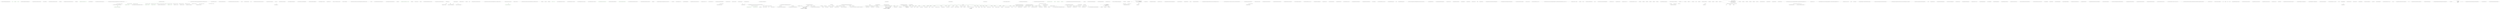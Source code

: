 digraph  {
m0_0 [cluster="Ninject.Infrastructure.Language.ExtensionsForType.GetAllBaseTypes(System.Type)", file="ConstructorArgumentInBindingConfigurationBuilderTest.cs", label="Entry Ninject.Infrastructure.Language.ExtensionsForType.GetAllBaseTypes(System.Type)", span="37-37"];
m0_1 [cluster="Ninject.Infrastructure.Language.ExtensionsForType.GetAllBaseTypes(System.Type)", color=green, community=0, file="ConstructorArgumentInBindingConfigurationBuilderTest.cs", label="type != null", prediction=0, span="39-39"];
m0_3 [cluster="Ninject.Infrastructure.Language.ExtensionsForType.GetAllBaseTypes(System.Type)", color=green, community=0, file="ConstructorArgumentInBindingConfigurationBuilderTest.cs", label="type = type.BaseType", prediction=1, span="42-42"];
m0_2 [cluster="Ninject.Infrastructure.Language.ExtensionsForType.GetAllBaseTypes(System.Type)", color=green, community=0, file="ConstructorArgumentInBindingConfigurationBuilderTest.cs", label="yield return type;", prediction=2, span="41-41"];
m0_4 [cluster="Ninject.Infrastructure.Language.ExtensionsForType.GetAllBaseTypes(System.Type)", file="ConstructorArgumentInBindingConfigurationBuilderTest.cs", label="Exit Ninject.Infrastructure.Language.ExtensionsForType.GetAllBaseTypes(System.Type)", span="37-37"];
m1_0 [cluster="Ninject.Tests.Integration.ConstructorArgumentTests.ConstructorArgumentTests()", file="ConstructorArgumentTests.cs", label="Entry Ninject.Tests.Integration.ConstructorArgumentTests.ConstructorArgumentTests()", span="37-37"];
m1_1 [cluster="Ninject.Tests.Integration.ConstructorArgumentTests.ConstructorArgumentTests()", file="ConstructorArgumentTests.cs", label="this.kernel = new StandardKernel()", span="39-39"];
m1_2 [cluster="Ninject.Tests.Integration.ConstructorArgumentTests.ConstructorArgumentTests()", file="ConstructorArgumentTests.cs", label="Exit Ninject.Tests.Integration.ConstructorArgumentTests.ConstructorArgumentTests()", span="37-37"];
m1_17 [cluster="lambda expression", file="ConstructorArgumentTests.cs", label="Entry lambda expression", span="59-59"];
m1_24 [cluster="Ninject.Parameters.WeakConstructorArgument.WeakConstructorArgument(string, object)", file="ConstructorArgumentTests.cs", label="Entry Ninject.Parameters.WeakConstructorArgument.WeakConstructorArgument(string, object)", span="43-43"];
m1_25 [cluster="lambda expression", file="ConstructorArgumentTests.cs", label="Entry lambda expression", span="61-61"];
m1_26 [cluster="lambda expression", color=green, community=0, file="ConstructorArgumentTests.cs", label="new TypeMatchingConstructorArgument(typeof(IWeapon), new Sword())", prediction=3, span="61-61"];
m1_40 [cluster="Ninject.Syntax.BindingRoot.Bind<T>()", file="ConstructorArgumentTests.cs", label="Entry Ninject.Syntax.BindingRoot.Bind<T>()", span="49-49"];
m1_29 [cluster="Ninject.ModuleLoadExtensions.AutoLoadModulesRecursively(Ninject.IKernel, string)", file="ConstructorArgumentTests.cs", label="Exit Ninject.ModuleLoadExtensions.AutoLoadModulesRecursively(Ninject.IKernel, string)", span="108-108"];
m1_30 [cluster="Ninject.ModuleLoadExtensions.AutoLoadModulesRecursively(Ninject.IKernel, string, params string[])", file="ConstructorArgumentTests.cs", label="Entry Ninject.ModuleLoadExtensions.AutoLoadModulesRecursively(Ninject.IKernel, string, params string[])", span="120-120"];
m1_31 [cluster="Ninject.ModuleLoadExtensions.AutoLoadModulesRecursively(Ninject.IKernel, string, params string[])", file="ConstructorArgumentTests.cs", label="GetModuleLoader(kernel).ScanAndLoadModules(path, patterns, true)", span="122-122"];
m1_32 [cluster="Ninject.ModuleLoadExtensions.AutoLoadModulesRecursively(Ninject.IKernel, string, params string[])", file="ConstructorArgumentTests.cs", label="Exit Ninject.ModuleLoadExtensions.AutoLoadModulesRecursively(Ninject.IKernel, string, params string[])", span="120-120"];
m1_33 [cluster="Ninject.Tests.Integration.ConstructorArgumentTests.ConstructorArgumentsArePassedToFirstLevel(System.Func<bool, Ninject.Parameters.IConstructorArgument>)", file="ConstructorArgumentTests.cs", label="Entry Ninject.Tests.Integration.ConstructorArgumentTests.ConstructorArgumentsArePassedToFirstLevel(System.Func<bool, Ninject.Parameters.IConstructorArgument>)", span="73-73"];
m1_34 [cluster="Ninject.Tests.Integration.ConstructorArgumentTests.ConstructorArgumentsArePassedToFirstLevel(System.Func<bool, Ninject.Parameters.IConstructorArgument>)", color=green, community=0, file="ConstructorArgumentTests.cs", label="this.kernel.Bind<IWarrior>().To<Samurai>()", prediction=4, span="75-75"];
m1_35 [cluster="Ninject.Tests.Integration.ConstructorArgumentTests.ConstructorArgumentsArePassedToFirstLevel(System.Func<bool, Ninject.Parameters.IConstructorArgument>)", color=green, community=0, file="ConstructorArgumentTests.cs", label="this.kernel.Bind<IWeapon>().To<Dagger>()", prediction=4, span="76-76"];
m1_44 [cluster="Unk.Should", file="ConstructorArgumentTests.cs", label="Entry Unk.Should", span=""];
m1_41 [cluster="Ninject.ModuleLoadExtensions.GetModuleLoader(Ninject.IKernel)", file="ConstructorArgumentTests.cs", label="return kernel.Components.Get<IModuleLoader>();", span="147-147"];
m1_45 [cluster="Unk.>", file="ConstructorArgumentTests.cs", label="Entry Unk.>", span=""];
m1_12 [cluster="Ninject.Parameters.WeakConstructorArgument.WeakConstructorArgument(string, object, bool)", file="ConstructorArgumentTests.cs", label="Entry Ninject.Parameters.WeakConstructorArgument.WeakConstructorArgument(string, object, bool)", span="54-54"];
m1_76 [cluster="Ninject.Tests.Integration.ConstructorArgumentTests.Process()", file="ConstructorArgumentTests.cs", label="Entry Ninject.Tests.Integration.ConstructorArgumentTests.Process()", span="130-130"];
m1_80 [cluster="Ninject.Tests.Integration.ConstructorArgumentTests.Process()", file="ConstructorArgumentTests.cs", label="var sword = new Sword()", span="132-132"];
m1_81 [cluster="Ninject.Tests.Integration.ConstructorArgumentTests.Process()", file="ConstructorArgumentTests.cs", label="this.kernel.Get<Barracks>(new WeakConstructorArgument(''weapon'', sword))", span="133-133"];
m1_82 [cluster="Ninject.Tests.Integration.ConstructorArgumentTests.Process()", file="ConstructorArgumentTests.cs", label="return new WeakReference(sword);", span="134-134"];
m1_83 [cluster="Ninject.Tests.Integration.ConstructorArgumentTests.Process()", file="ConstructorArgumentTests.cs", label="Exit Ninject.Tests.Integration.ConstructorArgumentTests.Process()", span="130-130"];
m1_42 [cluster="Ninject.ModuleLoadExtensions.GetModuleLoader(Ninject.IKernel)", file="ConstructorArgumentTests.cs", label="Exit Ninject.ModuleLoadExtensions.GetModuleLoader(Ninject.IKernel)", span="145-145"];
m1_43 [cluster="Ninject.Syntax.IResolutionRoot.Get<T>(params Ninject.Parameters.IParameter[])", file="ConstructorArgumentTests.cs", label="Entry Ninject.Syntax.IResolutionRoot.Get<T>(params Ninject.Parameters.IParameter[])", span="34-34"];
m1_28 [cluster="Ninject.ModuleLoadExtensions.AutoLoadModulesRecursively(Ninject.IKernel, string)", file="ConstructorArgumentTests.cs", label="GetModuleLoader(kernel).ScanAndLoadModules(path, DefaultPatterns, true)", span="110-110"];
m1_75 [cluster="Ninject.Syntax.IBindingInSyntax<T>.InSingletonScope()", file="ConstructorArgumentTests.cs", label="Entry Ninject.Syntax.IBindingInSyntax<T>.InSingletonScope()", span="40-40"];
m1_8 [cluster="Ninject.Tests.Fakes.Sword.Sword()", file="ConstructorArgumentTests.cs", label="Entry Ninject.Tests.Fakes.Sword.Sword()", span="4-4"];
m1_46 [cluster="Ninject.Tests.Integration.ConstructorArgumentTests.ConstructorArgumentsAreNotInheritedIfNotSpecified(System.Func<Ninject.Parameters.IConstructorArgument>)", file="ConstructorArgumentTests.cs", label="Entry Ninject.Tests.Integration.ConstructorArgumentTests.ConstructorArgumentsAreNotInheritedIfNotSpecified(System.Func<Ninject.Parameters.IConstructorArgument>)", span="86-86"];
m1_47 [cluster="Ninject.Tests.Integration.ConstructorArgumentTests.ConstructorArgumentsAreNotInheritedIfNotSpecified(System.Func<Ninject.Parameters.IConstructorArgument>)", color=green, community=0, file="ConstructorArgumentTests.cs", label="this.kernel.Bind<IWarrior>().To<Samurai>()", prediction=4, span="88-88"];
m1_48 [cluster="Ninject.Tests.Integration.ConstructorArgumentTests.ConstructorArgumentsAreNotInheritedIfNotSpecified(System.Func<Ninject.Parameters.IConstructorArgument>)", file="ConstructorArgumentTests.cs", label="Action getAction = () => this.kernel.Get<Barracks>(constructorArgument())", span="90-90"];
m1_49 [cluster="Ninject.Tests.Integration.ConstructorArgumentTests.ConstructorArgumentsAreNotInheritedIfNotSpecified(System.Func<Ninject.Parameters.IConstructorArgument>)", file="ConstructorArgumentTests.cs", label="getAction.ShouldThrow<ActivationException>()", span="92-92"];
m1_50 [cluster="Ninject.Tests.Integration.ConstructorArgumentTests.ConstructorArgumentsAreNotInheritedIfNotSpecified(System.Func<Ninject.Parameters.IConstructorArgument>)", file="ConstructorArgumentTests.cs", label="Exit Ninject.Tests.Integration.ConstructorArgumentTests.ConstructorArgumentsAreNotInheritedIfNotSpecified(System.Func<Ninject.Parameters.IConstructorArgument>)", span="86-86"];
m1_7 [cluster="TModule.cstr", file="ConstructorArgumentTests.cs", label="Entry TModule.cstr", span=""];
m1_36 [cluster="Ninject.Modules.IModuleLoader.LoadModules(System.Reflection.Assembly)", file="ConstructorArgumentTests.cs", label="Entry Ninject.Modules.IModuleLoader.LoadModules(System.Reflection.Assembly)", span="34-34"];
m1_38 [cluster="Ninject.ModuleLoadExtensions.LoadModulesFromAssembly(Ninject.IKernel, string)", color=green, community=0, file="ConstructorArgumentTests.cs", label="GetModuleLoader(kernel).LoadModules(assemblyOrFileName)", prediction=7, span="142-142"];
m1_37 [cluster="Ninject.ModuleLoadExtensions.LoadModulesFromAssembly(Ninject.IKernel, string)", file="ConstructorArgumentTests.cs", label="Entry Ninject.ModuleLoadExtensions.LoadModulesFromAssembly(Ninject.IKernel, string)", span="140-140"];
m1_39 [cluster="Ninject.ModuleLoadExtensions.LoadModulesFromAssembly(Ninject.IKernel, string)", file="ConstructorArgumentTests.cs", label="Exit Ninject.ModuleLoadExtensions.LoadModulesFromAssembly(Ninject.IKernel, string)", span="140-140"];
m1_13 [cluster="lambda expression", file="ConstructorArgumentTests.cs", label="Entry lambda expression", span="49-49"];
m1_14 [cluster="lambda expression", color=green, community=0, file="ConstructorArgumentTests.cs", label="new TypeMatchingConstructorArgument(typeof(IWeapon), new Sword(), inherited)", prediction=8, span="49-49"];
m1_15 [cluster="lambda expression", file="ConstructorArgumentTests.cs", label="Exit lambda expression", span="49-49"];
m1_54 [cluster="System.Func<TResult>.Invoke()", file="ConstructorArgumentTests.cs", label="Entry System.Func<TResult>.Invoke()", span="0-0"];
m1_79 [cluster="Unk.BeFalse", file="ConstructorArgumentTests.cs", label="Entry Unk.BeFalse", span=""];
m1_3 [cluster="Ninject.StandardKernel.StandardKernel(params Ninject.Modules.INinjectModule[])", file="ConstructorArgumentTests.cs", label="Entry Ninject.StandardKernel.StandardKernel(params Ninject.Modules.INinjectModule[])", span="45-45"];
m1_61 [cluster="Ninject.Tests.Integration.ConstructorArgumentTests.WeakConstructorArgument()", file="ConstructorArgumentTests.cs", label="Entry Ninject.Tests.Integration.ConstructorArgumentTests.WeakConstructorArgument()", span="109-109"];
m1_62 [cluster="Ninject.Tests.Integration.ConstructorArgumentTests.WeakConstructorArgument()", file="ConstructorArgumentTests.cs", label="this.kernel.Bind<IWarrior>().To<Samurai>()", span="111-111"];
m1_63 [cluster="Ninject.Tests.Integration.ConstructorArgumentTests.WeakConstructorArgument()", file="ConstructorArgumentTests.cs", label="this.kernel.Bind<IWeapon>().To<Dagger>()", span="112-112"];
m1_64 [cluster="Ninject.Tests.Integration.ConstructorArgumentTests.WeakConstructorArgument()", file="ConstructorArgumentTests.cs", label="this.kernel.Bind<Barracks>().ToSelf().InSingletonScope()", span="113-113"];
m1_65 [cluster="Ninject.Tests.Integration.ConstructorArgumentTests.WeakConstructorArgument()", file="ConstructorArgumentTests.cs", label="var weakReference = this.Process()", span="115-115"];
m1_66 [cluster="Ninject.Tests.Integration.ConstructorArgumentTests.WeakConstructorArgument()", file="ConstructorArgumentTests.cs", label="var baracks = this.kernel.Get<Barracks>()", span="117-117"];
m1_69 [cluster="Ninject.Tests.Integration.ConstructorArgumentTests.WeakConstructorArgument()", file="ConstructorArgumentTests.cs", label="baracks.Weapon.Should().BeSameAs(weakReference.Target)", span="121-121"];
m1_72 [cluster="Ninject.Tests.Integration.ConstructorArgumentTests.WeakConstructorArgument()", file="ConstructorArgumentTests.cs", label="weakReference.IsAlive.Should().BeFalse()", span="126-126"];
m1_67 [cluster="Ninject.Tests.Integration.ConstructorArgumentTests.WeakConstructorArgument()", file="ConstructorArgumentTests.cs", label="baracks.Weapon.Should().BeOfType<Sword>()", span="119-119"];
m1_68 [cluster="Ninject.Tests.Integration.ConstructorArgumentTests.WeakConstructorArgument()", file="ConstructorArgumentTests.cs", label="baracks.Warrior.Weapon.Should().BeOfType<Dagger>()", span="120-120"];
m1_70 [cluster="Ninject.Tests.Integration.ConstructorArgumentTests.WeakConstructorArgument()", file="ConstructorArgumentTests.cs", label="baracks.Weapon = null", span="122-122"];
m1_71 [cluster="Ninject.Tests.Integration.ConstructorArgumentTests.WeakConstructorArgument()", file="ConstructorArgumentTests.cs", label="GC.Collect()", span="124-124"];
m1_73 [cluster="Ninject.Tests.Integration.ConstructorArgumentTests.WeakConstructorArgument()", file="ConstructorArgumentTests.cs", label="Exit Ninject.Tests.Integration.ConstructorArgumentTests.WeakConstructorArgument()", span="109-109"];
m1_55 [cluster="Ninject.Tests.Integration.ConstructorArgumentTests.ConstructorArgumentsAreInheritedIfSpecified(System.Func<bool, Ninject.Parameters.IConstructorArgument>)", file="ConstructorArgumentTests.cs", label="Entry Ninject.Tests.Integration.ConstructorArgumentTests.ConstructorArgumentsAreInheritedIfSpecified(System.Func<bool, Ninject.Parameters.IConstructorArgument>)", span="97-97"];
m1_56 [cluster="Ninject.Tests.Integration.ConstructorArgumentTests.ConstructorArgumentsAreInheritedIfSpecified(System.Func<bool, Ninject.Parameters.IConstructorArgument>)", color=green, community=0, file="ConstructorArgumentTests.cs", label="this.kernel.Bind<IWarrior>().To<Samurai>()", prediction=4, span="99-99"];
m1_57 [cluster="Ninject.Tests.Integration.ConstructorArgumentTests.ConstructorArgumentsAreInheritedIfSpecified(System.Func<bool, Ninject.Parameters.IConstructorArgument>)", file="ConstructorArgumentTests.cs", label="var baracks = this.kernel.Get<Barracks>(constructorArgument(true))", span="101-101"];
m1_59 [cluster="Ninject.Tests.Integration.ConstructorArgumentTests.ConstructorArgumentsAreInheritedIfSpecified(System.Func<bool, Ninject.Parameters.IConstructorArgument>)", color=green, community=0, file="ConstructorArgumentTests.cs", label="baracks.Warrior.Weapon.Should().BeOfType<Sword>()", prediction=10, span="104-104"];
m1_58 [cluster="Ninject.Tests.Integration.ConstructorArgumentTests.ConstructorArgumentsAreInheritedIfSpecified(System.Func<bool, Ninject.Parameters.IConstructorArgument>)", file="ConstructorArgumentTests.cs", label="baracks.Weapon.Should().BeOfType<Sword>()", span="103-103"];
m1_60 [cluster="Ninject.Tests.Integration.ConstructorArgumentTests.ConstructorArgumentsAreInheritedIfSpecified(System.Func<bool, Ninject.Parameters.IConstructorArgument>)", file="ConstructorArgumentTests.cs", label="Exit Ninject.Tests.Integration.ConstructorArgumentTests.ConstructorArgumentsAreInheritedIfSpecified(System.Func<bool, Ninject.Parameters.IConstructorArgument>)", span="97-97"];
m1_27 [cluster="lambda expression", file="ConstructorArgumentTests.cs", label="Exit lambda expression", span="61-61"];
m1_77 [cluster="Unk.BeSameAs", file="ConstructorArgumentTests.cs", label="Entry Unk.BeSameAs", span=""];
m1_51 [cluster="lambda expression", file="ConstructorArgumentTests.cs", label="Entry lambda expression", span="90-90"];
m1_5 [cluster="Ninject.ModuleLoadExtensions.LoadModule<TModule>(Ninject.IKernel)", color=green, community=0, file="ConstructorArgumentTests.cs", label="kernel.LoadModule(new TModule())", prediction=11, span="49-49"];
m1_4 [cluster="Ninject.ModuleLoadExtensions.LoadModule<TModule>(Ninject.IKernel)", file="ConstructorArgumentTests.cs", label="Entry Ninject.ModuleLoadExtensions.LoadModule<TModule>(Ninject.IKernel)", span="46-46"];
m1_6 [cluster="Ninject.ModuleLoadExtensions.LoadModule<TModule>(Ninject.IKernel)", file="ConstructorArgumentTests.cs", label="Exit Ninject.ModuleLoadExtensions.LoadModule<TModule>(Ninject.IKernel)", span="46-46"];
m1_9 [cluster="Ninject.ModuleLoadExtensions.UnloadModule<TModule>(Ninject.IKernel)", file="ConstructorArgumentTests.cs", label="Entry Ninject.ModuleLoadExtensions.UnloadModule<TModule>(Ninject.IKernel)", span="56-56"];
m1_11 [cluster="Ninject.ModuleLoadExtensions.UnloadModule<TModule>(Ninject.IKernel)", file="ConstructorArgumentTests.cs", label="Exit Ninject.ModuleLoadExtensions.UnloadModule<TModule>(Ninject.IKernel)", span="56-56"];
m1_18 [cluster="Ninject.ModuleLoadExtensions.AutoLoadModules(Ninject.IKernel, string)", color=green, community=0, file="ConstructorArgumentTests.cs", label="Entry Ninject.ModuleLoadExtensions.AutoLoadModules(Ninject.IKernel, string)", prediction=12, span="75-75"];
m1_19 [cluster="Ninject.ModuleLoadExtensions.AutoLoadModules(Ninject.IKernel, string)", file="ConstructorArgumentTests.cs", label="GetModuleLoader(kernel).ScanAndLoadModules(path, DefaultPatterns, false)", span="77-77"];
m1_22 [cluster="Ninject.ModuleLoadExtensions.AutoLoadModules(Ninject.IKernel, string, params string[])", color=green, community=0, file="ConstructorArgumentTests.cs", label="GetModuleLoader(kernel).ScanAndLoadModules(path, patterns, false)", prediction=13, span="89-89"];
m1_21 [cluster="Ninject.ModuleLoadExtensions.AutoLoadModules(Ninject.IKernel, string, params string[])", file="ConstructorArgumentTests.cs", label="Entry Ninject.ModuleLoadExtensions.AutoLoadModules(Ninject.IKernel, string, params string[])", span="87-87"];
m1_23 [cluster="Ninject.ModuleLoadExtensions.AutoLoadModules(Ninject.IKernel, string, params string[])", file="ConstructorArgumentTests.cs", label="Exit Ninject.ModuleLoadExtensions.AutoLoadModules(Ninject.IKernel, string, params string[])", span="87-87"];
m1_52 [cluster="lambda expression", file="ConstructorArgumentTests.cs", label="this.kernel.Get<Barracks>(constructorArgument())", span="90-90"];
m1_53 [cluster="lambda expression", file="ConstructorArgumentTests.cs", label="Exit lambda expression", span="90-90"];
m1_16 [cluster="Ninject.Parameters.TypeMatchingConstructorArgument.TypeMatchingConstructorArgument(System.Type, object, bool)", file="ConstructorArgumentTests.cs", label="Entry Ninject.Parameters.TypeMatchingConstructorArgument.TypeMatchingConstructorArgument(System.Type, object, bool)", span="50-50"];
m1_78 [cluster="System.GC.Collect()", file="ConstructorArgumentTests.cs", label="Entry System.GC.Collect()", span="0-0"];
m1_74 [cluster="Ninject.Syntax.IBindingToSyntax<T1>.ToSelf()", file="ConstructorArgumentTests.cs", label="Entry Ninject.Syntax.IBindingToSyntax<T1>.ToSelf()", span="41-41"];
m1_84 [cluster="System.WeakReference.WeakReference(object)", file="ConstructorArgumentTests.cs", label="Entry System.WeakReference.WeakReference(object)", span="0-0"];
m1_20 [cluster="Ninject.Parameters.ConstructorArgument.ConstructorArgument(string, object)", file="ConstructorArgumentTests.cs", label="Entry Ninject.Parameters.ConstructorArgument.ConstructorArgument(string, object)", span="40-40"];
m1_85 [file="ConstructorArgumentTests.cs", label="Ninject.Tests.Integration.ConstructorArgumentTests", span=""];
m1_86 [file="ConstructorArgumentTests.cs", label="System.Func<Ninject.Parameters.IConstructorArgument>", span=""];
m2_59 [cluster="Ninject.Infrastructure.Multimap<K, V>.Add(K, V)", file="IBindingWithSyntax.cs", label="Entry Ninject.Infrastructure.Multimap<K, V>.Add(K, V)", span="64-64"];
m2_279 [cluster="System.Collections.Generic.List<T>.List()", file="IBindingWithSyntax.cs", label="Entry System.Collections.Generic.List<T>.List()", span="0-0"];
m2_110 [cluster="Ninject.KernelBase.Inject(object, params Ninject.Parameters.IParameter[])", file="IBindingWithSyntax.cs", label="Entry Ninject.KernelBase.Inject(object, params Ninject.Parameters.IParameter[])", span="264-264"];
m2_111 [cluster="Ninject.KernelBase.Inject(object, params Ninject.Parameters.IParameter[])", file="IBindingWithSyntax.cs", label="Ensure.ArgumentNotNull(instance, ''instance'')", span="266-266"];
m2_112 [cluster="Ninject.KernelBase.Inject(object, params Ninject.Parameters.IParameter[])", file="IBindingWithSyntax.cs", label="Ensure.ArgumentNotNull(parameters, ''parameters'')", span="267-267"];
m2_114 [cluster="Ninject.KernelBase.Inject(object, params Ninject.Parameters.IParameter[])", file="IBindingWithSyntax.cs", label="var planner = Components.Get<IPlanner>()", span="271-271"];
m2_115 [cluster="Ninject.KernelBase.Inject(object, params Ninject.Parameters.IParameter[])", file="IBindingWithSyntax.cs", label="var pipeline = Components.Get<IPipeline>()", span="272-272"];
m2_117 [cluster="Ninject.KernelBase.Inject(object, params Ninject.Parameters.IParameter[])", file="IBindingWithSyntax.cs", label="var request = CreateRequest(service, null, parameters, false, false)", span="275-275"];
m2_118 [cluster="Ninject.KernelBase.Inject(object, params Ninject.Parameters.IParameter[])", file="IBindingWithSyntax.cs", label="var context = CreateContext(request, binding)", span="276-276"];
m2_113 [cluster="Ninject.KernelBase.Inject(object, params Ninject.Parameters.IParameter[])", file="IBindingWithSyntax.cs", label="Type service = instance.GetType()", span="269-269"];
m2_119 [cluster="Ninject.KernelBase.Inject(object, params Ninject.Parameters.IParameter[])", file="IBindingWithSyntax.cs", label="context.Plan = planner.GetPlan(service)", span="278-278"];
m2_116 [cluster="Ninject.KernelBase.Inject(object, params Ninject.Parameters.IParameter[])", file="IBindingWithSyntax.cs", label="var binding = new Binding(service)", span="274-274"];
m2_121 [cluster="Ninject.KernelBase.Inject(object, params Ninject.Parameters.IParameter[])", file="IBindingWithSyntax.cs", label="pipeline.Activate(context, reference)", span="281-281"];
m2_120 [cluster="Ninject.KernelBase.Inject(object, params Ninject.Parameters.IParameter[])", file="IBindingWithSyntax.cs", label="var reference = new InstanceReference { Instance = instance }", span="280-280"];
m2_122 [cluster="Ninject.KernelBase.Inject(object, params Ninject.Parameters.IParameter[])", file="IBindingWithSyntax.cs", label="Exit Ninject.KernelBase.Inject(object, params Ninject.Parameters.IParameter[])", span="264-264"];
m2_6 [cluster="Ninject.KernelBase.KernelBase(Ninject.Components.IComponentContainer, Ninject.INinjectSettings, params Ninject.Modules.INinjectModule[])", file="IBindingWithSyntax.cs", label="Entry Ninject.KernelBase.KernelBase(Ninject.Components.IComponentContainer, Ninject.INinjectSettings, params Ninject.Modules.INinjectModule[])", span="82-82"];
m2_7 [cluster="Ninject.KernelBase.KernelBase(Ninject.Components.IComponentContainer, Ninject.INinjectSettings, params Ninject.Modules.INinjectModule[])", color=green, community=0, file="IBindingWithSyntax.cs", label="Ensure.ArgumentNotNull(components, ''components'')", prediction=14, span="84-84"];
m2_8 [cluster="Ninject.KernelBase.KernelBase(Ninject.Components.IComponentContainer, Ninject.INinjectSettings, params Ninject.Modules.INinjectModule[])", color=green, community=0, file="IBindingWithSyntax.cs", label="Ensure.ArgumentNotNull(settings, ''settings'')", prediction=15, span="85-85"];
m2_9 [cluster="Ninject.KernelBase.KernelBase(Ninject.Components.IComponentContainer, Ninject.INinjectSettings, params Ninject.Modules.INinjectModule[])", color=green, community=0, file="IBindingWithSyntax.cs", label="Ensure.ArgumentNotNull(modules, ''modules'')", prediction=15, span="86-86"];
m2_10 [cluster="Ninject.KernelBase.KernelBase(Ninject.Components.IComponentContainer, Ninject.INinjectSettings, params Ninject.Modules.INinjectModule[])", color=green, community=0, file="IBindingWithSyntax.cs", label="Settings = settings", prediction=17, span="88-88"];
m2_11 [cluster="Ninject.KernelBase.KernelBase(Ninject.Components.IComponentContainer, Ninject.INinjectSettings, params Ninject.Modules.INinjectModule[])", color=green, community=0, file="IBindingWithSyntax.cs", label="Components = components", prediction=18, span="90-90"];
m2_12 [cluster="Ninject.KernelBase.KernelBase(Ninject.Components.IComponentContainer, Ninject.INinjectSettings, params Ninject.Modules.INinjectModule[])", color=green, community=0, file="IBindingWithSyntax.cs", label="components.Kernel = this", prediction=19, span="91-91"];
m2_13 [cluster="Ninject.KernelBase.KernelBase(Ninject.Components.IComponentContainer, Ninject.INinjectSettings, params Ninject.Modules.INinjectModule[])", file="IBindingWithSyntax.cs", label="AddComponents()", span="93-93"];
m2_17 [cluster="Ninject.KernelBase.KernelBase(Ninject.Components.IComponentContainer, Ninject.INinjectSettings, params Ninject.Modules.INinjectModule[])", file="IBindingWithSyntax.cs", label="Load(modules)", span="104-104"];
m2_14 [cluster="Ninject.KernelBase.KernelBase(Ninject.Components.IComponentContainer, Ninject.INinjectSettings, params Ninject.Modules.INinjectModule[])", file="IBindingWithSyntax.cs", label="OnePerRequestModule.StartManaging(this)", span="96-96"];
m2_15 [cluster="Ninject.KernelBase.KernelBase(Ninject.Components.IComponentContainer, Ninject.INinjectSettings, params Ninject.Modules.INinjectModule[])", file="IBindingWithSyntax.cs", label="Settings.LoadExtensions", span="100-100"];
m2_16 [cluster="Ninject.KernelBase.KernelBase(Ninject.Components.IComponentContainer, Ninject.INinjectSettings, params Ninject.Modules.INinjectModule[])", file="IBindingWithSyntax.cs", label="Load(new[] { Settings.ExtensionSearchPattern })", span="101-101"];
m2_18 [cluster="Ninject.KernelBase.KernelBase(Ninject.Components.IComponentContainer, Ninject.INinjectSettings, params Ninject.Modules.INinjectModule[])", file="IBindingWithSyntax.cs", label="Exit Ninject.KernelBase.KernelBase(Ninject.Components.IComponentContainer, Ninject.INinjectSettings, params Ninject.Modules.INinjectModule[])", span="82-82"];
m2_123 [cluster="object.GetType()", file="IBindingWithSyntax.cs", label="Entry object.GetType()", span="0-0"];
m2_198 [cluster="Ninject.Activation.IRequest.Matches(Ninject.Planning.Bindings.IBinding)", file="IBindingWithSyntax.cs", label="Entry Ninject.Activation.IRequest.Matches(Ninject.Planning.Bindings.IBinding)", span="80-80"];
m2_163 [cluster="Ninject.ActivationException.ActivationException(string)", file="IBindingWithSyntax.cs", label="Entry Ninject.ActivationException.ActivationException(string)", span="35-35"];
m2_143 [cluster="Ninject.KernelBase.Resolve(Ninject.Activation.IRequest)", file="IBindingWithSyntax.cs", label="Entry Ninject.KernelBase.Resolve(Ninject.Activation.IRequest)", span="314-314"];
m2_144 [cluster="Ninject.KernelBase.Resolve(Ninject.Activation.IRequest)", file="IBindingWithSyntax.cs", label="Ensure.ArgumentNotNull(request, ''request'')", span="316-316"];
m2_146 [cluster="Ninject.KernelBase.Resolve(Ninject.Activation.IRequest)", file="IBindingWithSyntax.cs", label="return new[] { this };", span="319-319"];
m2_147 [cluster="Ninject.KernelBase.Resolve(Ninject.Activation.IRequest)", file="IBindingWithSyntax.cs", label="!CanResolve(request) && !HandleMissingBinding(request)", span="321-321"];
m2_151 [cluster="Ninject.KernelBase.Resolve(Ninject.Activation.IRequest)", file="IBindingWithSyntax.cs", label="IComparer<IBinding> bindingPrecedenceComparer = GetBindingPrecedenceComparer()", span="328-328"];
m2_152 [cluster="Ninject.KernelBase.Resolve(Ninject.Activation.IRequest)", file="IBindingWithSyntax.cs", label="IEnumerable<IBinding> bindings = GetBindings(request.Service)\r\n				.Where(SatifiesRequest(request))\r\n				.OrderByDescending(b => b, bindingPrecedenceComparer)\r\n				.ToList()", span="329-332"];
m2_159 [cluster="Ninject.KernelBase.Resolve(Ninject.Activation.IRequest)", file="IBindingWithSyntax.cs", label="return bindings\r\n				.Select(binding => CreateContext(request, binding))\r\n				.Select(context => context.Resolve());", span="348-350"];
m2_145 [cluster="Ninject.KernelBase.Resolve(Ninject.Activation.IRequest)", file="IBindingWithSyntax.cs", label="request.Service == typeof(IKernel)", span="318-318"];
m2_148 [cluster="Ninject.KernelBase.Resolve(Ninject.Activation.IRequest)", file="IBindingWithSyntax.cs", label="request.IsOptional", span="323-323"];
m2_156 [cluster="Ninject.KernelBase.Resolve(Ninject.Activation.IRequest)", file="IBindingWithSyntax.cs", label="bindings = bindings.TakeWhile(binding => bindingPrecedenceComparer.Compare(binding, model) == 0)", span="340-340"];
m2_153 [cluster="Ninject.KernelBase.Resolve(Ninject.Activation.IRequest)", file="IBindingWithSyntax.cs", label="!bindings.Any() && !request.IsOptional", span="334-334"];
m2_155 [cluster="Ninject.KernelBase.Resolve(Ninject.Activation.IRequest)", file="IBindingWithSyntax.cs", label="var model = bindings.First()", span="339-339"];
m2_157 [cluster="Ninject.KernelBase.Resolve(Ninject.Activation.IRequest)", file="IBindingWithSyntax.cs", label="request.IsUnique && bindings.Count() > 1", span="342-342"];
m2_150 [cluster="Ninject.KernelBase.Resolve(Ninject.Activation.IRequest)", file="IBindingWithSyntax.cs", label="throw new ActivationException(ExceptionFormatter.CouldNotResolveBinding(request));", span="325-325"];
m2_154 [cluster="Ninject.KernelBase.Resolve(Ninject.Activation.IRequest)", file="IBindingWithSyntax.cs", label="throw new ActivationException(ExceptionFormatter.CouldNotResolveBinding(request));", span="336-336"];
m2_158 [cluster="Ninject.KernelBase.Resolve(Ninject.Activation.IRequest)", file="IBindingWithSyntax.cs", label="throw new ActivationException(ExceptionFormatter.CouldNotUniquelyResolveBinding(request));", span="344-344"];
m2_149 [cluster="Ninject.KernelBase.Resolve(Ninject.Activation.IRequest)", file="IBindingWithSyntax.cs", label="return Enumerable.Empty<object>();", span="324-324"];
m2_160 [cluster="Ninject.KernelBase.Resolve(Ninject.Activation.IRequest)", file="IBindingWithSyntax.cs", label="Exit Ninject.KernelBase.Resolve(Ninject.Activation.IRequest)", span="314-314"];
m2_126 [cluster="Ninject.KernelBase.CreateContext(Ninject.Activation.IRequest, Ninject.Planning.Bindings.IBinding)", file="IBindingWithSyntax.cs", label="Entry Ninject.KernelBase.CreateContext(Ninject.Activation.IRequest, Ninject.Planning.Bindings.IBinding)", span="508-508"];
m2_263 [cluster="Ninject.KernelBase.CreateContext(Ninject.Activation.IRequest, Ninject.Planning.Bindings.IBinding)", file="IBindingWithSyntax.cs", label="Ensure.ArgumentNotNull(request, ''request'')", span="510-510"];
m2_264 [cluster="Ninject.KernelBase.CreateContext(Ninject.Activation.IRequest, Ninject.Planning.Bindings.IBinding)", file="IBindingWithSyntax.cs", label="Ensure.ArgumentNotNull(binding, ''binding'')", span="511-511"];
m2_265 [cluster="Ninject.KernelBase.CreateContext(Ninject.Activation.IRequest, Ninject.Planning.Bindings.IBinding)", file="IBindingWithSyntax.cs", label="return new Context(this, request, binding, Components.Get<ICache>(), Components.Get<IPlanner>(), Components.Get<IPipeline>());", span="513-513"];
m2_266 [cluster="Ninject.KernelBase.CreateContext(Ninject.Activation.IRequest, Ninject.Planning.Bindings.IBinding)", file="IBindingWithSyntax.cs", label="Exit Ninject.KernelBase.CreateContext(Ninject.Activation.IRequest, Ninject.Planning.Bindings.IBinding)", span="508-508"];
m2_67 [cluster="Ninject.KernelBase.HasModule(string)", file="IBindingWithSyntax.cs", label="Entry Ninject.KernelBase.HasModule(string)", span="183-183"];
m2_69 [cluster="Ninject.KernelBase.HasModule(string)", file="IBindingWithSyntax.cs", label="return _modules.ContainsKey(name);", span="186-186"];
m2_68 [cluster="Ninject.KernelBase.HasModule(string)", file="IBindingWithSyntax.cs", label="Ensure.ArgumentNotNullOrEmpty(name, ''name'')", span="185-185"];
m2_70 [cluster="Ninject.KernelBase.HasModule(string)", file="IBindingWithSyntax.cs", label="Exit Ninject.KernelBase.HasModule(string)", span="183-183"];
m2_188 [cluster="Unk.Resolve", file="IBindingWithSyntax.cs", label="Entry Unk.Resolve", span=""];
m2_34 [cluster="Ninject.Components.IComponentContainer.Get<T>()", file="IBindingWithSyntax.cs", label="Entry Ninject.Components.IComponentContainer.Get<T>()", span="52-52"];
m2_217 [cluster="Ninject.Planning.Bindings.Resolvers.IBindingResolver.Resolve(Ninject.Infrastructure.Multimap<System.Type, Ninject.Planning.Bindings.IBinding>, System.Type)", file="IBindingWithSyntax.cs", label="Entry Ninject.Planning.Bindings.Resolvers.IBindingResolver.Resolve(Ninject.Infrastructure.Multimap<System.Type, Ninject.Planning.Bindings.IBinding>, System.Type)", span="31-31"];
m2_213 [cluster="System.Collections.Generic.IEnumerable<TSource>.SelectMany<TSource, TResult>(System.Func<TSource, System.Collections.Generic.IEnumerable<TResult>>)", file="IBindingWithSyntax.cs", label="Entry System.Collections.Generic.IEnumerable<TSource>.SelectMany<TSource, TResult>(System.Func<TSource, System.Collections.Generic.IEnumerable<TResult>>)", span="0-0"];
m2_22 [cluster="Ninject.KernelBase.Load(System.Collections.Generic.IEnumerable<string>)", file="IBindingWithSyntax.cs", label="Entry Ninject.KernelBase.Load(System.Collections.Generic.IEnumerable<string>)", span="224-224"];
m2_90 [cluster="Ninject.KernelBase.Load(System.Collections.Generic.IEnumerable<string>)", file="IBindingWithSyntax.cs", label="var moduleLoader = Components.Get<IModuleLoader>()", span="226-226"];
m2_91 [cluster="Ninject.KernelBase.Load(System.Collections.Generic.IEnumerable<string>)", file="IBindingWithSyntax.cs", label="moduleLoader.LoadModules(filePatterns)", span="227-227"];
m2_92 [cluster="Ninject.KernelBase.Load(System.Collections.Generic.IEnumerable<string>)", file="IBindingWithSyntax.cs", label="Exit Ninject.KernelBase.Load(System.Collections.Generic.IEnumerable<string>)", span="224-224"];
m2_0 [cluster="Ninject.Planning.Bindings.IBinding.GetProvider(Ninject.Activation.IContext)", file="IBindingWithSyntax.cs", label="Entry Ninject.Planning.Bindings.IBinding.GetProvider(Ninject.Activation.IContext)", span="80-80"];
m2_1 [cluster="Ninject.Planning.Bindings.IBinding.GetProvider(Ninject.Activation.IContext)", file="IBindingWithSyntax.cs", label="Exit Ninject.Planning.Bindings.IBinding.GetProvider(Ninject.Activation.IContext)", span="80-80"];
m2_86 [cluster="System.NotSupportedException.NotSupportedException(string)", file="IBindingWithSyntax.cs", label="Entry System.NotSupportedException.NotSupportedException(string)", span="0-0"];
m2_253 [cluster="System.Collections.Generic.IEnumerable<TSource>.ToList<TSource>()", file="IBindingWithSyntax.cs", label="Entry System.Collections.Generic.IEnumerable<TSource>.ToList<TSource>()", span="0-0"];
m2_33 [cluster="Ninject.OnePerRequestModule.StopManaging(Ninject.IKernel)", file="IBindingWithSyntax.cs", label="Entry Ninject.OnePerRequestModule.StopManaging(Ninject.IKernel)", span="51-51"];
m2_140 [cluster="Ninject.KernelBase.GetBindings(System.Type)", file="IBindingWithSyntax.cs", label="Entry Ninject.KernelBase.GetBindings(System.Type)", span="394-394"];
m2_204 [cluster="Ninject.KernelBase.GetBindings(System.Type)", file="IBindingWithSyntax.cs", label="Ensure.ArgumentNotNull(service, ''service'')", span="396-396"];
m2_205 [cluster="Ninject.KernelBase.GetBindings(System.Type)", file="IBindingWithSyntax.cs", label=_bindingCache, span="398-398"];
m2_206 [cluster="Ninject.KernelBase.GetBindings(System.Type)", file="IBindingWithSyntax.cs", label="!_bindingCache.ContainsKey(service)", span="400-400"];
m2_207 [cluster="Ninject.KernelBase.GetBindings(System.Type)", file="IBindingWithSyntax.cs", label="var resolvers = Components.GetAll<IBindingResolver>()", span="402-402"];
m2_208 [cluster="Ninject.KernelBase.GetBindings(System.Type)", file="IBindingWithSyntax.cs", label="resolvers\r\n						.SelectMany(resolver => resolver.Resolve(_bindings, service))\r\n						.Map(binding => _bindingCache.Add(service, binding))", span="404-406"];
m2_209 [cluster="Ninject.KernelBase.GetBindings(System.Type)", file="IBindingWithSyntax.cs", label="return _bindingCache[service];", span="409-409"];
m2_210 [cluster="Ninject.KernelBase.GetBindings(System.Type)", file="IBindingWithSyntax.cs", label="Exit Ninject.KernelBase.GetBindings(System.Type)", span="394-394"];
m2_181 [cluster="System.Collections.Generic.IComparer<T>.Compare(T, T)", file="IBindingWithSyntax.cs", label="Entry System.Collections.Generic.IComparer<T>.Compare(T, T)", span="0-0"];
m2_2 [cluster="Ninject.Planning.Bindings.IBinding.GetScope(Ninject.Activation.IContext)", file="IBindingWithSyntax.cs", label="Entry Ninject.Planning.Bindings.IBinding.GetScope(Ninject.Activation.IContext)", span="87-87"];
m2_3 [cluster="Ninject.Planning.Bindings.IBinding.GetScope(Ninject.Activation.IContext)", file="IBindingWithSyntax.cs", label="Exit Ninject.Planning.Bindings.IBinding.GetScope(Ninject.Activation.IContext)", span="87-87"];
m2_36 [cluster="System.IDisposable.Dispose()", file="IBindingWithSyntax.cs", label="Entry System.IDisposable.Dispose()", span="0-0"];
m2_76 [cluster="System.Collections.Generic.IEnumerable<TSource>.ToArray<TSource>()", file="IBindingWithSyntax.cs", label="Entry System.Collections.Generic.IEnumerable<TSource>.ToArray<TSource>()", span="0-0"];
m2_230 [cluster="Ninject.KernelBase.HandleMissingBinding(System.Type)", file="IBindingWithSyntax.cs", label="Entry Ninject.KernelBase.HandleMissingBinding(System.Type)", span="444-444"];
m2_231 [cluster="Ninject.KernelBase.HandleMissingBinding(System.Type)", file="IBindingWithSyntax.cs", label="return false;", span="446-446"];
m2_232 [cluster="Ninject.KernelBase.HandleMissingBinding(System.Type)", file="IBindingWithSyntax.cs", label="Exit Ninject.KernelBase.HandleMissingBinding(System.Type)", span="444-444"];
m2_87 [cluster="Ninject.Infrastructure.Introspection.ExceptionFormatter.ModuleWithSameNameIsAlreadyLoaded(Ninject.Modules.INinjectModule, Ninject.Modules.INinjectModule)", file="IBindingWithSyntax.cs", label="Entry Ninject.Infrastructure.Introspection.ExceptionFormatter.ModuleWithSameNameIsAlreadyLoaded(Ninject.Modules.INinjectModule, Ninject.Modules.INinjectModule)", span="21-21"];
m2_127 [cluster="Ninject.Planning.IPlanner.GetPlan(System.Type)", file="IBindingWithSyntax.cs", label="Entry Ninject.Planning.IPlanner.GetPlan(System.Type)", span="33-33"];
m2_191 [cluster="Ninject.KernelBase.BindingPrecedenceComparer.BindingPrecedenceComparer()", file="IBindingWithSyntax.cs", label="Entry Ninject.KernelBase.BindingPrecedenceComparer.BindingPrecedenceComparer()", span="521-521"];
m2_136 [cluster="Ninject.KernelBase.CanResolve(Ninject.Activation.IRequest)", file="IBindingWithSyntax.cs", label="Entry Ninject.KernelBase.CanResolve(Ninject.Activation.IRequest)", span="301-301"];
m2_137 [cluster="Ninject.KernelBase.CanResolve(Ninject.Activation.IRequest)", file="IBindingWithSyntax.cs", label="Ensure.ArgumentNotNull(request, ''request'')", span="303-303"];
m2_138 [cluster="Ninject.KernelBase.CanResolve(Ninject.Activation.IRequest)", file="IBindingWithSyntax.cs", label="return GetBindings(request.Service)\r\n				.Any(SatifiesRequest(request));", span="304-305"];
m2_139 [cluster="Ninject.KernelBase.CanResolve(Ninject.Activation.IRequest)", file="IBindingWithSyntax.cs", label="Exit Ninject.KernelBase.CanResolve(Ninject.Activation.IRequest)", span="301-301"];
m2_73 [cluster="Ninject.KernelBase.GetModules()", file="IBindingWithSyntax.cs", label="Entry Ninject.KernelBase.GetModules()", span="193-193"];
m2_74 [cluster="Ninject.KernelBase.GetModules()", file="IBindingWithSyntax.cs", label="return _modules.Values.ToArray();", span="195-195"];
m2_75 [cluster="Ninject.KernelBase.GetModules()", file="IBindingWithSyntax.cs", label="Exit Ninject.KernelBase.GetModules()", span="193-193"];
m2_24 [cluster="Ninject.KernelBase.Dispose(bool)", file="IBindingWithSyntax.cs", label="Entry Ninject.KernelBase.Dispose(bool)", span="110-110"];
m2_25 [cluster="Ninject.KernelBase.Dispose(bool)", file="IBindingWithSyntax.cs", label="disposing && !IsDisposed", span="112-112"];
m2_26 [cluster="Ninject.KernelBase.Dispose(bool)", file="IBindingWithSyntax.cs", label="OnePerRequestModule.StopManaging(this)", span="115-115"];
m2_27 [cluster="Ninject.KernelBase.Dispose(bool)", file="IBindingWithSyntax.cs", label="Components != null", span="118-118"];
m2_28 [cluster="Ninject.KernelBase.Dispose(bool)", file="IBindingWithSyntax.cs", label="var cache = Components.Get<ICache>()", span="121-121"];
m2_30 [cluster="Ninject.KernelBase.Dispose(bool)", file="IBindingWithSyntax.cs", label="Components.Dispose()", span="124-124"];
m2_31 [cluster="Ninject.KernelBase.Dispose(bool)", file="IBindingWithSyntax.cs", label="base.Dispose(disposing)", span="128-128"];
m2_29 [cluster="Ninject.KernelBase.Dispose(bool)", file="IBindingWithSyntax.cs", label="cache.Clear()", span="122-122"];
m2_32 [cluster="Ninject.KernelBase.Dispose(bool)", file="IBindingWithSyntax.cs", label="Exit Ninject.KernelBase.Dispose(bool)", span="110-110"];
m2_50 [cluster="Ninject.KernelBase.AddBindings(System.Collections.Generic.IEnumerable<Ninject.Planning.Bindings.IBinding>)", file="IBindingWithSyntax.cs", label="Entry Ninject.KernelBase.AddBindings(System.Collections.Generic.IEnumerable<Ninject.Planning.Bindings.IBinding>)", span="156-156"];
m2_51 [cluster="Ninject.KernelBase.AddBindings(System.Collections.Generic.IEnumerable<Ninject.Planning.Bindings.IBinding>)", file="IBindingWithSyntax.cs", label="bindings.Map(binding => _bindings.Add(binding.Service, binding))", span="158-158"];
m2_52 [cluster="Ninject.KernelBase.AddBindings(System.Collections.Generic.IEnumerable<Ninject.Planning.Bindings.IBinding>)", file="IBindingWithSyntax.cs", label=_bindingCache, span="160-160"];
m2_53 [cluster="Ninject.KernelBase.AddBindings(System.Collections.Generic.IEnumerable<Ninject.Planning.Bindings.IBinding>)", file="IBindingWithSyntax.cs", label="_bindingCache.Clear()", span="161-161"];
m2_54 [cluster="Ninject.KernelBase.AddBindings(System.Collections.Generic.IEnumerable<Ninject.Planning.Bindings.IBinding>)", file="IBindingWithSyntax.cs", label="Exit Ninject.KernelBase.AddBindings(System.Collections.Generic.IEnumerable<Ninject.Planning.Bindings.IBinding>)", span="156-156"];
m2_72 [cluster="System.Collections.Generic.Dictionary<TKey, TValue>.ContainsKey(TKey)", file="IBindingWithSyntax.cs", label="Entry System.Collections.Generic.Dictionary<TKey, TValue>.ContainsKey(TKey)", span="0-0"];
m2_280 [cluster="System.Func<T, TResult>.Invoke(T)", file="IBindingWithSyntax.cs", label="Entry System.Func<T, TResult>.Invoke(T)", span="0-0"];
m2_169 [cluster="System.Collections.Generic.IEnumerable<TSource>.Any<TSource>()", file="IBindingWithSyntax.cs", label="Entry System.Collections.Generic.IEnumerable<TSource>.Any<TSource>()", span="0-0"];
m2_203 [cluster="Ninject.Activation.Request.Request(System.Type, System.Func<Ninject.Planning.Bindings.IBindingMetadata, bool>, System.Collections.Generic.IEnumerable<Ninject.Parameters.IParameter>, System.Func<object>, bool, bool)", file="IBindingWithSyntax.cs", label="Entry Ninject.Activation.Request.Request(System.Type, System.Func<Ninject.Planning.Bindings.IBindingMetadata, bool>, System.Collections.Generic.IEnumerable<Ninject.Parameters.IParameter>, System.Func<object>, bool, bool)", span="93-93"];
m2_211 [cluster="Ninject.Infrastructure.Multimap<K, V>.ContainsKey(K)", file="IBindingWithSyntax.cs", label="Entry Ninject.Infrastructure.Multimap<K, V>.ContainsKey(K)", span="113-113"];
m2_248 [cluster="Unk.AddBindings", file="IBindingWithSyntax.cs", label="Entry Unk.AddBindings", span=""];
m2_166 [cluster="Unk.Where", file="IBindingWithSyntax.cs", label="Entry Unk.Where", span=""];
m2_37 [cluster="Ninject.Infrastructure.Disposal.DisposableObject.Dispose(bool)", file="IBindingWithSyntax.cs", label="Entry Ninject.Infrastructure.Disposal.DisposableObject.Dispose(bool)", span="37-37"];
m2_247 [cluster="Unk.Map", file="IBindingWithSyntax.cs", label="Entry Unk.Map", span=""];
m2_271 [cluster="Ninject.Syntax.IResolutionRoot.Get(System.Type, params Ninject.Parameters.IParameter[])", file="IBindingWithSyntax.cs", label="Entry Ninject.Syntax.IResolutionRoot.Get(System.Type, params Ninject.Parameters.IParameter[])", span="148-148"];
m2_38 [cluster="Ninject.KernelBase.Unbind(System.Type)", file="IBindingWithSyntax.cs", label="Entry Ninject.KernelBase.Unbind(System.Type)", span="135-135"];
m2_39 [cluster="Ninject.KernelBase.Unbind(System.Type)", file="IBindingWithSyntax.cs", label="Ensure.ArgumentNotNull(service, ''service'')", span="137-137"];
m2_40 [cluster="Ninject.KernelBase.Unbind(System.Type)", file="IBindingWithSyntax.cs", label="_bindings.RemoveAll(service)", span="139-139"];
m2_41 [cluster="Ninject.KernelBase.Unbind(System.Type)", file="IBindingWithSyntax.cs", label=_bindingCache, span="141-141"];
m2_42 [cluster="Ninject.KernelBase.Unbind(System.Type)", file="IBindingWithSyntax.cs", label="_bindingCache.Clear()", span="142-142"];
m2_43 [cluster="Ninject.KernelBase.Unbind(System.Type)", file="IBindingWithSyntax.cs", label="Exit Ninject.KernelBase.Unbind(System.Type)", span="135-135"];
m2_45 [cluster="Ninject.Infrastructure.Multimap<K, V>.Clear()", file="IBindingWithSyntax.cs", label="Entry Ninject.Infrastructure.Multimap<K, V>.Clear()", span="103-103"];
m2_170 [cluster="System.Collections.Generic.IEnumerable<TSource>.First<TSource>()", file="IBindingWithSyntax.cs", label="Entry System.Collections.Generic.IEnumerable<TSource>.First<TSource>()", span="0-0"];
m2_288 [cluster="lambda expression", file="IBindingWithSyntax.cs", label="Entry lambda expression", span="535-535"];
m2_57 [cluster="lambda expression", file="IBindingWithSyntax.cs", label="_bindings.Add(binding.Service, binding)", span="158-158"];
m2_183 [cluster="lambda expression", file="IBindingWithSyntax.cs", label="CreateContext(request, binding)", span="349-349"];
m2_215 [cluster="lambda expression", file="IBindingWithSyntax.cs", label="resolver.Resolve(_bindings, service)", span="405-405"];
m2_219 [cluster="lambda expression", file="IBindingWithSyntax.cs", label="_bindingCache.Add(service, binding)", span="406-406"];
m2_250 [cluster="lambda expression", file="IBindingWithSyntax.cs", label="c.Resolve(_bindings, request).ToList()", span="468-468"];
m2_56 [cluster="lambda expression", file="IBindingWithSyntax.cs", label="Entry lambda expression", span="158-158"];
m2_58 [cluster="lambda expression", file="IBindingWithSyntax.cs", label="Exit lambda expression", span="158-158"];
m2_179 [cluster="lambda expression", file="IBindingWithSyntax.cs", label="bindingPrecedenceComparer.Compare(binding, model) == 0", span="340-340"];
m2_175 [cluster="lambda expression", file="IBindingWithSyntax.cs", label="Entry lambda expression", span="331-331"];
m2_182 [cluster="lambda expression", file="IBindingWithSyntax.cs", label="Entry lambda expression", span="349-349"];
m2_185 [cluster="lambda expression", file="IBindingWithSyntax.cs", label="Entry lambda expression", span="350-350"];
m2_184 [cluster="lambda expression", file="IBindingWithSyntax.cs", label="Exit lambda expression", span="349-349"];
m2_214 [cluster="lambda expression", file="IBindingWithSyntax.cs", label="Entry lambda expression", span="405-405"];
m2_218 [cluster="lambda expression", file="IBindingWithSyntax.cs", label="Entry lambda expression", span="406-406"];
m2_216 [cluster="lambda expression", file="IBindingWithSyntax.cs", label="Exit lambda expression", span="405-405"];
m2_220 [cluster="lambda expression", file="IBindingWithSyntax.cs", label="Exit lambda expression", span="406-406"];
m2_249 [cluster="lambda expression", file="IBindingWithSyntax.cs", label="Entry lambda expression", span="468-468"];
m2_254 [cluster="lambda expression", file="IBindingWithSyntax.cs", label="Entry lambda expression", span="469-469"];
m2_251 [cluster="lambda expression", file="IBindingWithSyntax.cs", label="Exit lambda expression", span="468-468"];
m2_195 [cluster="lambda expression", file="IBindingWithSyntax.cs", label="binding.Matches(request) && request.Matches(binding)", span="369-369"];
m2_255 [cluster="lambda expression", file="IBindingWithSyntax.cs", label="b.Any()", span="469-469"];
m2_178 [cluster="lambda expression", file="IBindingWithSyntax.cs", label="Entry lambda expression", span="340-340"];
m2_180 [cluster="lambda expression", file="IBindingWithSyntax.cs", label="Exit lambda expression", span="340-340"];
m2_177 [cluster="lambda expression", file="IBindingWithSyntax.cs", label="Exit lambda expression", span="331-331"];
m2_176 [cluster="lambda expression", file="IBindingWithSyntax.cs", label=b, span="331-331"];
m2_187 [cluster="lambda expression", file="IBindingWithSyntax.cs", label="Exit lambda expression", span="350-350"];
m2_186 [cluster="lambda expression", file="IBindingWithSyntax.cs", label="context.Resolve()", span="350-350"];
m2_256 [cluster="lambda expression", file="IBindingWithSyntax.cs", label="Exit lambda expression", span="469-469"];
m2_257 [cluster="lambda expression", file="IBindingWithSyntax.cs", label="Entry lambda expression", span="480-480"];
m2_194 [cluster="lambda expression", file="IBindingWithSyntax.cs", label="Entry lambda expression", span="369-369"];
m2_196 [cluster="lambda expression", file="IBindingWithSyntax.cs", label="Exit lambda expression", span="369-369"];
m2_259 [cluster="lambda expression", file="IBindingWithSyntax.cs", label="Exit lambda expression", span="480-480"];
m2_258 [cluster="lambda expression", file="IBindingWithSyntax.cs", label="binding.IsImplicit = true", span="480-480"];
m2_283 [cluster="lambda expression", file="IBindingWithSyntax.cs", label="b != null", span="533-533"];
m2_286 [cluster="lambda expression", file="IBindingWithSyntax.cs", label="b.IsConditional", span="534-534"];
m2_289 [cluster="lambda expression", file="IBindingWithSyntax.cs", label="!b.IsImplicit", span="535-535"];
m2_282 [cluster="lambda expression", file="IBindingWithSyntax.cs", label="Entry lambda expression", span="533-533"];
m2_284 [cluster="lambda expression", file="IBindingWithSyntax.cs", label="Exit lambda expression", span="533-533"];
m2_285 [cluster="lambda expression", file="IBindingWithSyntax.cs", label="Entry lambda expression", span="534-534"];
m2_287 [cluster="lambda expression", file="IBindingWithSyntax.cs", label="Exit lambda expression", span="534-534"];
m2_290 [cluster="lambda expression", file="IBindingWithSyntax.cs", label="Exit lambda expression", span="535-535"];
m2_99 [cluster="Ninject.KernelBase.Unload(string)", file="IBindingWithSyntax.cs", label="Entry Ninject.KernelBase.Unload(string)", span="245-245"];
m2_102 [cluster="Ninject.KernelBase.Unload(string)", file="IBindingWithSyntax.cs", label="!_modules.TryGetValue(name, out module)", span="251-251"];
m2_104 [cluster="Ninject.KernelBase.Unload(string)", file="IBindingWithSyntax.cs", label="module.OnUnload(this)", span="254-254"];
m2_105 [cluster="Ninject.KernelBase.Unload(string)", file="IBindingWithSyntax.cs", label="_modules.Remove(name)", span="256-256"];
m2_101 [cluster="Ninject.KernelBase.Unload(string)", file="IBindingWithSyntax.cs", label="INinjectModule module", span="249-249"];
m2_103 [cluster="Ninject.KernelBase.Unload(string)", file="IBindingWithSyntax.cs", label="throw new NotSupportedException(ExceptionFormatter.NoModuleLoadedWithTheSpecifiedName(name));", span="252-252"];
m2_100 [cluster="Ninject.KernelBase.Unload(string)", file="IBindingWithSyntax.cs", label="Ensure.ArgumentNotNullOrEmpty(name, ''name'')", span="247-247"];
m2_106 [cluster="Ninject.KernelBase.Unload(string)", file="IBindingWithSyntax.cs", label="Exit Ninject.KernelBase.Unload(string)", span="245-245"];
m2_20 [cluster="Ninject.KernelBase.AddComponents()", file="IBindingWithSyntax.cs", label="Entry Ninject.KernelBase.AddComponents()", span="436-436"];
m2_229 [cluster="Ninject.KernelBase.AddComponents()", file="IBindingWithSyntax.cs", label="Exit Ninject.KernelBase.AddComponents()", span="436-436"];
m2_125 [cluster="Ninject.KernelBase.CreateRequest(System.Type, System.Func<Ninject.Planning.Bindings.IBindingMetadata, bool>, System.Collections.Generic.IEnumerable<Ninject.Parameters.IParameter>, bool, bool)", file="IBindingWithSyntax.cs", label="Entry Ninject.KernelBase.CreateRequest(System.Type, System.Func<Ninject.Planning.Bindings.IBindingMetadata, bool>, System.Collections.Generic.IEnumerable<Ninject.Parameters.IParameter>, bool, bool)", span="381-381"];
m2_199 [cluster="Ninject.KernelBase.CreateRequest(System.Type, System.Func<Ninject.Planning.Bindings.IBindingMetadata, bool>, System.Collections.Generic.IEnumerable<Ninject.Parameters.IParameter>, bool, bool)", file="IBindingWithSyntax.cs", label="Ensure.ArgumentNotNull(service, ''service'')", span="383-383"];
m2_200 [cluster="Ninject.KernelBase.CreateRequest(System.Type, System.Func<Ninject.Planning.Bindings.IBindingMetadata, bool>, System.Collections.Generic.IEnumerable<Ninject.Parameters.IParameter>, bool, bool)", file="IBindingWithSyntax.cs", label="Ensure.ArgumentNotNull(parameters, ''parameters'')", span="384-384"];
m2_201 [cluster="Ninject.KernelBase.CreateRequest(System.Type, System.Func<Ninject.Planning.Bindings.IBindingMetadata, bool>, System.Collections.Generic.IEnumerable<Ninject.Parameters.IParameter>, bool, bool)", file="IBindingWithSyntax.cs", label="return new Request(service, constraint, parameters, null, isOptional, isUnique);", span="386-386"];
m2_202 [cluster="Ninject.KernelBase.CreateRequest(System.Type, System.Func<Ninject.Planning.Bindings.IBindingMetadata, bool>, System.Collections.Generic.IEnumerable<Ninject.Parameters.IParameter>, bool, bool)", file="IBindingWithSyntax.cs", label="Exit Ninject.KernelBase.CreateRequest(System.Type, System.Func<Ninject.Planning.Bindings.IBindingMetadata, bool>, System.Collections.Generic.IEnumerable<Ninject.Parameters.IParameter>, bool, bool)", span="381-381"];
m2_44 [cluster="Ninject.Infrastructure.Multimap<K, V>.RemoveAll(K)", file="IBindingWithSyntax.cs", label="Entry Ninject.Infrastructure.Multimap<K, V>.RemoveAll(K)", span="94-94"];
m2_168 [cluster="Unk.ToList", file="IBindingWithSyntax.cs", label="Entry Unk.ToList", span=""];
m2_167 [cluster="Unk.OrderByDescending", file="IBindingWithSyntax.cs", label="Entry Unk.OrderByDescending", span=""];
m2_228 [cluster="Ninject.Planning.Bindings.BindingBuilder<T>.BindingBuilder(Ninject.Planning.Bindings.IBinding, Ninject.IKernel)", file="IBindingWithSyntax.cs", label="Entry Ninject.Planning.Bindings.BindingBuilder<T>.BindingBuilder(Ninject.Planning.Bindings.IBinding, Ninject.IKernel)", span="42-42"];
m2_173 [cluster="Ninject.Infrastructure.Introspection.ExceptionFormatter.CouldNotUniquelyResolveBinding(Ninject.Activation.IRequest)", file="IBindingWithSyntax.cs", label="Entry Ninject.Infrastructure.Introspection.ExceptionFormatter.CouldNotUniquelyResolveBinding(Ninject.Activation.IRequest)", span="53-53"];
m2_252 [cluster="Ninject.Planning.Bindings.Resolvers.IMissingBindingResolver.Resolve(Ninject.Infrastructure.Multimap<System.Type, Ninject.Planning.Bindings.IBinding>, Ninject.Activation.IRequest)", file="IBindingWithSyntax.cs", label="Entry Ninject.Planning.Bindings.Resolvers.IMissingBindingResolver.Resolve(Ninject.Infrastructure.Multimap<System.Type, Ninject.Planning.Bindings.IBinding>, Ninject.Activation.IRequest)", span="33-33"];
m2_107 [cluster="Ninject.Infrastructure.Introspection.ExceptionFormatter.NoModuleLoadedWithTheSpecifiedName(string)", file="IBindingWithSyntax.cs", label="Entry Ninject.Infrastructure.Introspection.ExceptionFormatter.NoModuleLoadedWithTheSpecifiedName(string)", span="39-39"];
m2_142 [cluster="Unk.Any", file="IBindingWithSyntax.cs", label="Entry Unk.Any", span=""];
m2_60 [cluster="Ninject.KernelBase.RemoveBinding(Ninject.Planning.Bindings.IBinding)", file="IBindingWithSyntax.cs", label="Entry Ninject.KernelBase.RemoveBinding(Ninject.Planning.Bindings.IBinding)", span="168-168"];
m2_61 [cluster="Ninject.KernelBase.RemoveBinding(Ninject.Planning.Bindings.IBinding)", file="IBindingWithSyntax.cs", label="Ensure.ArgumentNotNull(binding, ''binding'')", span="170-170"];
m2_62 [cluster="Ninject.KernelBase.RemoveBinding(Ninject.Planning.Bindings.IBinding)", file="IBindingWithSyntax.cs", label="_bindings.Remove(binding.Service, binding)", span="172-172"];
m2_63 [cluster="Ninject.KernelBase.RemoveBinding(Ninject.Planning.Bindings.IBinding)", file="IBindingWithSyntax.cs", label=_bindingCache, span="174-174"];
m2_64 [cluster="Ninject.KernelBase.RemoveBinding(Ninject.Planning.Bindings.IBinding)", file="IBindingWithSyntax.cs", label="_bindingCache.Clear()", span="175-175"];
m2_65 [cluster="Ninject.KernelBase.RemoveBinding(Ninject.Planning.Bindings.IBinding)", file="IBindingWithSyntax.cs", label="Exit Ninject.KernelBase.RemoveBinding(Ninject.Planning.Bindings.IBinding)", span="168-168"];
m2_21 [cluster="Ninject.OnePerRequestModule.StartManaging(Ninject.IKernel)", file="IBindingWithSyntax.cs", label="Entry Ninject.OnePerRequestModule.StartManaging(Ninject.IKernel)", span="42-42"];
m2_46 [cluster="Ninject.KernelBase.AddBinding(Ninject.Planning.Bindings.IBinding)", file="IBindingWithSyntax.cs", label="Entry Ninject.KernelBase.AddBinding(Ninject.Planning.Bindings.IBinding)", span="149-149"];
m2_47 [cluster="Ninject.KernelBase.AddBinding(Ninject.Planning.Bindings.IBinding)", file="IBindingWithSyntax.cs", label="Ensure.ArgumentNotNull(binding, ''binding'')", span="151-151"];
m2_48 [cluster="Ninject.KernelBase.AddBinding(Ninject.Planning.Bindings.IBinding)", file="IBindingWithSyntax.cs", label="AddBindings(new[]{binding})", span="153-153"];
m2_49 [cluster="Ninject.KernelBase.AddBinding(Ninject.Planning.Bindings.IBinding)", file="IBindingWithSyntax.cs", label="Exit Ninject.KernelBase.AddBinding(Ninject.Planning.Bindings.IBinding)", span="149-149"];
m2_66 [cluster="Ninject.Infrastructure.Multimap<K, V>.Remove(K, V)", file="IBindingWithSyntax.cs", label="Entry Ninject.Infrastructure.Multimap<K, V>.Remove(K, V)", span="78-78"];
m2_165 [cluster="Ninject.KernelBase.GetBindingPrecedenceComparer()", file="IBindingWithSyntax.cs", label="Entry Ninject.KernelBase.GetBindingPrecedenceComparer()", span="357-357"];
m2_189 [cluster="Ninject.KernelBase.GetBindingPrecedenceComparer()", file="IBindingWithSyntax.cs", label="return new BindingPrecedenceComparer();", span="359-359"];
m2_190 [cluster="Ninject.KernelBase.GetBindingPrecedenceComparer()", file="IBindingWithSyntax.cs", label="Exit Ninject.KernelBase.GetBindingPrecedenceComparer()", span="357-357"];
m2_141 [cluster="Ninject.KernelBase.SatifiesRequest(Ninject.Activation.IRequest)", file="IBindingWithSyntax.cs", label="Entry Ninject.KernelBase.SatifiesRequest(Ninject.Activation.IRequest)", span="367-367"];
m2_192 [cluster="Ninject.KernelBase.SatifiesRequest(Ninject.Activation.IRequest)", file="IBindingWithSyntax.cs", label="return binding => binding.Matches(request) && request.Matches(binding);", span="369-369"];
m2_193 [cluster="Ninject.KernelBase.SatifiesRequest(Ninject.Activation.IRequest)", file="IBindingWithSyntax.cs", label="Exit Ninject.KernelBase.SatifiesRequest(Ninject.Activation.IRequest)", span="367-367"];
m2_19 [cluster="Ninject.Infrastructure.Ensure.ArgumentNotNull(object, string)", file="IBindingWithSyntax.cs", label="Entry Ninject.Infrastructure.Ensure.ArgumentNotNull(object, string)", span="17-17"];
m2_93 [cluster="Ninject.Modules.IModuleLoader.LoadModules(System.Collections.Generic.IEnumerable<string>)", file="IBindingWithSyntax.cs", label="Entry Ninject.Modules.IModuleLoader.LoadModules(System.Collections.Generic.IEnumerable<string>)", span="27-27"];
m2_85 [cluster="System.Collections.Generic.Dictionary<TKey, TValue>.TryGetValue(TKey, out TValue)", file="IBindingWithSyntax.cs", label="Entry System.Collections.Generic.Dictionary<TKey, TValue>.TryGetValue(TKey, out TValue)", span="0-0"];
m2_221 [cluster="Ninject.KernelBase.BeginBlock()", file="IBindingWithSyntax.cs", label="Entry Ninject.KernelBase.BeginBlock()", span="417-417"];
m2_222 [cluster="Ninject.KernelBase.BeginBlock()", file="IBindingWithSyntax.cs", label="return new ActivationBlock(this);", span="419-419"];
m2_223 [cluster="Ninject.KernelBase.BeginBlock()", file="IBindingWithSyntax.cs", label="Exit Ninject.KernelBase.BeginBlock()", span="417-417"];
m2_135 [cluster="Ninject.Activation.Caching.ICache.Release(object)", file="IBindingWithSyntax.cs", label="Entry Ninject.Activation.Caching.ICache.Release(object)", span="45-45"];
m2_128 [cluster="Ninject.Activation.InstanceReference.InstanceReference()", file="IBindingWithSyntax.cs", label="Entry Ninject.Activation.InstanceReference.InstanceReference()", span="22-22"];
m2_71 [cluster="Ninject.Infrastructure.Ensure.ArgumentNotNullOrEmpty(string, string)", file="IBindingWithSyntax.cs", label="Entry Ninject.Infrastructure.Ensure.ArgumentNotNullOrEmpty(string, string)", span="22-22"];
m2_98 [cluster="System.Reflection.Assembly.GetNinjectModules()", file="IBindingWithSyntax.cs", label="Entry System.Reflection.Assembly.GetNinjectModules()", span="27-27"];
m2_129 [cluster="Ninject.Activation.IPipeline.Activate(Ninject.Activation.IContext, Ninject.Activation.InstanceReference)", file="IBindingWithSyntax.cs", label="Entry Ninject.Activation.IPipeline.Activate(Ninject.Activation.IContext, Ninject.Activation.InstanceReference)", span="33-33"];
m2_88 [cluster="Ninject.Modules.INinjectModule.OnLoad(Ninject.IKernel)", file="IBindingWithSyntax.cs", label="Entry Ninject.Modules.INinjectModule.OnLoad(Ninject.IKernel)", span="31-31"];
m2_164 [cluster="Ninject.Infrastructure.Introspection.ExceptionFormatter.CouldNotResolveBinding(Ninject.Activation.IRequest)", file="IBindingWithSyntax.cs", label="Entry Ninject.Infrastructure.Introspection.ExceptionFormatter.CouldNotResolveBinding(Ninject.Activation.IRequest)", span="70-70"];
m2_197 [cluster="Ninject.Planning.Bindings.IBinding.Matches(Ninject.Activation.IRequest)", file="IBindingWithSyntax.cs", label="Entry Ninject.Planning.Bindings.IBinding.Matches(Ninject.Activation.IRequest)", span="98-98"];
m2_4 [cluster="Ninject.Planning.Bindings.IBinding.Matches(Ninject.Activation.IRequest)", file="IBindingWithSyntax.cs", label="Entry Ninject.Planning.Bindings.IBinding.Matches(Ninject.Activation.IRequest)", span="95-95"];
m2_5 [cluster="Ninject.Planning.Bindings.IBinding.Matches(Ninject.Activation.IRequest)", file="IBindingWithSyntax.cs", label="Exit Ninject.Planning.Bindings.IBinding.Matches(Ninject.Activation.IRequest)", span="95-95"];
m2_109 [cluster="System.Collections.Generic.Dictionary<TKey, TValue>.Remove(TKey)", file="IBindingWithSyntax.cs", label="Entry System.Collections.Generic.Dictionary<TKey, TValue>.Remove(TKey)", span="0-0"];
m2_171 [cluster="System.Collections.Generic.IEnumerable<TSource>.TakeWhile<TSource>(System.Func<TSource, bool>)", file="IBindingWithSyntax.cs", label="Entry System.Collections.Generic.IEnumerable<TSource>.TakeWhile<TSource>(System.Func<TSource, bool>)", span="0-0"];
m2_267 [cluster="Ninject.Activation.Context.Context(Ninject.IKernel, Ninject.Activation.IRequest, Ninject.Planning.Bindings.IBinding, Ninject.Activation.Caching.ICache, Ninject.Planning.IPlanner, Ninject.Activation.IPipeline)", file="IBindingWithSyntax.cs", label="Entry Ninject.Activation.Context.Context(Ninject.IKernel, Ninject.Activation.IRequest, Ninject.Planning.Bindings.IBinding, Ninject.Activation.Caching.ICache, Ninject.Planning.IPlanner, Ninject.Activation.IPipeline)", span="87-87"];
m2_161 [cluster="Ninject.KernelBase.HandleMissingBinding(Ninject.Activation.IRequest)", file="IBindingWithSyntax.cs", label="Entry Ninject.KernelBase.HandleMissingBinding(Ninject.Activation.IRequest)", span="454-454"];
m2_233 [cluster="Ninject.KernelBase.HandleMissingBinding(Ninject.Activation.IRequest)", file="IBindingWithSyntax.cs", label="Ensure.ArgumentNotNull(request, ''request'')", span="456-456"];
m2_234 [cluster="Ninject.KernelBase.HandleMissingBinding(Ninject.Activation.IRequest)", file="IBindingWithSyntax.cs", label="HandleMissingBinding(request.Service)", span="459-459"];
m2_236 [cluster="Ninject.KernelBase.HandleMissingBinding(Ninject.Activation.IRequest)", file="IBindingWithSyntax.cs", label="var components = Components.GetAll<IMissingBindingResolver>()", span="465-465"];
m2_237 [cluster="Ninject.KernelBase.HandleMissingBinding(Ninject.Activation.IRequest)", file="IBindingWithSyntax.cs", label="var bindings = components\r\n				.Select(c => c.Resolve(_bindings, request).ToList())\r\n				.FirstOrDefault(b => b.Any())", span="467-469"];
m2_240 [cluster="Ninject.KernelBase.HandleMissingBinding(Ninject.Activation.IRequest)", file="IBindingWithSyntax.cs", label=HandleMissingBindingLockObject, span="476-476"];
m2_241 [cluster="Ninject.KernelBase.HandleMissingBinding(Ninject.Activation.IRequest)", file="IBindingWithSyntax.cs", label="!CanResolve(request)", span="478-478"];
m2_243 [cluster="Ninject.KernelBase.HandleMissingBinding(Ninject.Activation.IRequest)", file="IBindingWithSyntax.cs", label="AddBindings(bindings)", span="481-481"];
m2_235 [cluster="Ninject.KernelBase.HandleMissingBinding(Ninject.Activation.IRequest)", file="IBindingWithSyntax.cs", label="return true;", span="461-461"];
m2_238 [cluster="Ninject.KernelBase.HandleMissingBinding(Ninject.Activation.IRequest)", file="IBindingWithSyntax.cs", label="bindings == null", span="471-471"];
m2_242 [cluster="Ninject.KernelBase.HandleMissingBinding(Ninject.Activation.IRequest)", file="IBindingWithSyntax.cs", label="bindings.Map(binding => binding.IsImplicit = true)", span="480-480"];
m2_244 [cluster="Ninject.KernelBase.HandleMissingBinding(Ninject.Activation.IRequest)", file="IBindingWithSyntax.cs", label="return true;", span="484-484"];
m2_239 [cluster="Ninject.KernelBase.HandleMissingBinding(Ninject.Activation.IRequest)", file="IBindingWithSyntax.cs", label="return false;", span="473-473"];
m2_245 [cluster="Ninject.KernelBase.HandleMissingBinding(Ninject.Activation.IRequest)", file="IBindingWithSyntax.cs", label="Exit Ninject.KernelBase.HandleMissingBinding(Ninject.Activation.IRequest)", span="454-454"];
m2_89 [cluster="System.Collections.Generic.Dictionary<TKey, TValue>.Add(TKey, TValue)", file="IBindingWithSyntax.cs", label="Entry System.Collections.Generic.Dictionary<TKey, TValue>.Add(TKey, TValue)", span="0-0"];
m2_268 [cluster="Ninject.KernelBase.System.IServiceProvider.GetService(System.Type)", file="IBindingWithSyntax.cs", label="Entry Ninject.KernelBase.System.IServiceProvider.GetService(System.Type)", span="516-516"];
m2_269 [cluster="Ninject.KernelBase.System.IServiceProvider.GetService(System.Type)", file="IBindingWithSyntax.cs", label="return this.Get(service);", span="518-518"];
m2_270 [cluster="Ninject.KernelBase.System.IServiceProvider.GetService(System.Type)", file="IBindingWithSyntax.cs", label="Exit Ninject.KernelBase.System.IServiceProvider.GetService(System.Type)", span="516-516"];
m2_23 [cluster="Ninject.KernelBase.Load(System.Collections.Generic.IEnumerable<Ninject.Modules.INinjectModule>)", file="IBindingWithSyntax.cs", label="Entry Ninject.KernelBase.Load(System.Collections.Generic.IEnumerable<Ninject.Modules.INinjectModule>)", span="202-202"];
m2_77 [cluster="Ninject.KernelBase.Load(System.Collections.Generic.IEnumerable<Ninject.Modules.INinjectModule>)", file="IBindingWithSyntax.cs", label="Ensure.ArgumentNotNull(modules, ''modules'')", span="204-204"];
m2_80 [cluster="Ninject.KernelBase.Load(System.Collections.Generic.IEnumerable<Ninject.Modules.INinjectModule>)", file="IBindingWithSyntax.cs", label="_modules.TryGetValue(module.Name, out existingModule)", span="210-210"];
m2_82 [cluster="Ninject.KernelBase.Load(System.Collections.Generic.IEnumerable<Ninject.Modules.INinjectModule>)", file="IBindingWithSyntax.cs", label="module.OnLoad(this)", span="213-213"];
m2_83 [cluster="Ninject.KernelBase.Load(System.Collections.Generic.IEnumerable<Ninject.Modules.INinjectModule>)", file="IBindingWithSyntax.cs", label="_modules.Add(module.Name, module)", span="215-215"];
m2_78 [cluster="Ninject.KernelBase.Load(System.Collections.Generic.IEnumerable<Ninject.Modules.INinjectModule>)", file="IBindingWithSyntax.cs", label=modules, span="206-206"];
m2_79 [cluster="Ninject.KernelBase.Load(System.Collections.Generic.IEnumerable<Ninject.Modules.INinjectModule>)", file="IBindingWithSyntax.cs", label="INinjectModule existingModule", span="208-208"];
m2_81 [cluster="Ninject.KernelBase.Load(System.Collections.Generic.IEnumerable<Ninject.Modules.INinjectModule>)", file="IBindingWithSyntax.cs", label="throw new NotSupportedException(ExceptionFormatter.ModuleWithSameNameIsAlreadyLoaded(module, existingModule));", span="211-211"];
m2_84 [cluster="Ninject.KernelBase.Load(System.Collections.Generic.IEnumerable<Ninject.Modules.INinjectModule>)", file="IBindingWithSyntax.cs", label="Exit Ninject.KernelBase.Load(System.Collections.Generic.IEnumerable<Ninject.Modules.INinjectModule>)", span="202-202"];
m2_225 [cluster="Ninject.KernelBase.CreateBindingBuilder<T>(Ninject.Planning.Bindings.IBinding)", file="IBindingWithSyntax.cs", label="Entry Ninject.KernelBase.CreateBindingBuilder<T>(Ninject.Planning.Bindings.IBinding)", span="428-428"];
m2_226 [cluster="Ninject.KernelBase.CreateBindingBuilder<T>(Ninject.Planning.Bindings.IBinding)", file="IBindingWithSyntax.cs", label="return new BindingBuilder<T>(binding, this);", span="430-430"];
m2_227 [cluster="Ninject.KernelBase.CreateBindingBuilder<T>(Ninject.Planning.Bindings.IBinding)", file="IBindingWithSyntax.cs", label="Exit Ninject.KernelBase.CreateBindingBuilder<T>(Ninject.Planning.Bindings.IBinding)", span="428-428"];
m2_108 [cluster="Ninject.Modules.INinjectModule.OnUnload(Ninject.IKernel)", file="IBindingWithSyntax.cs", label="Entry Ninject.Modules.INinjectModule.OnUnload(Ninject.IKernel)", span="37-37"];
m2_55 [cluster="System.Collections.Generic.IEnumerable<T>.Map<T>(System.Action<T>)", file="IBindingWithSyntax.cs", label="Entry System.Collections.Generic.IEnumerable<T>.Map<T>(System.Action<T>)", span="19-19"];
m2_281 [cluster="Unk.func", file="IBindingWithSyntax.cs", label="Entry Unk.func", span=""];
m2_130 [cluster="Ninject.KernelBase.Release(object)", file="IBindingWithSyntax.cs", label="Entry Ninject.KernelBase.Release(object)", span="289-289"];
m2_131 [cluster="Ninject.KernelBase.Release(object)", file="IBindingWithSyntax.cs", label="Ensure.ArgumentNotNull(instance, ''instance'')", span="291-291"];
m2_132 [cluster="Ninject.KernelBase.Release(object)", file="IBindingWithSyntax.cs", label="var cache = Components.Get<ICache>()", span="292-292"];
m2_133 [cluster="Ninject.KernelBase.Release(object)", file="IBindingWithSyntax.cs", label="return cache.Release(instance);", span="293-293"];
m2_134 [cluster="Ninject.KernelBase.Release(object)", file="IBindingWithSyntax.cs", label="Exit Ninject.KernelBase.Release(object)", span="289-289"];
m2_212 [cluster="Ninject.Components.IComponentContainer.GetAll<T>()", file="IBindingWithSyntax.cs", label="Entry Ninject.Components.IComponentContainer.GetAll<T>()", span="59-59"];
m2_246 [cluster="Unk.FirstOrDefault", file="IBindingWithSyntax.cs", label="Entry Unk.FirstOrDefault", span=""];
m2_35 [cluster="Ninject.Activation.Caching.ICache.Clear()", file="IBindingWithSyntax.cs", label="Entry Ninject.Activation.Caching.ICache.Clear()", span="62-62"];
m2_172 [cluster="System.Collections.Generic.IEnumerable<TSource>.Count<TSource>()", file="IBindingWithSyntax.cs", label="Entry System.Collections.Generic.IEnumerable<TSource>.Count<TSource>()", span="0-0"];
m2_174 [cluster="Unk.Select", file="IBindingWithSyntax.cs", label="Entry Unk.Select", span=""];
m2_94 [cluster="Ninject.KernelBase.Load(System.Collections.Generic.IEnumerable<System.Reflection.Assembly>)", file="IBindingWithSyntax.cs", label="Entry Ninject.KernelBase.Load(System.Collections.Generic.IEnumerable<System.Reflection.Assembly>)", span="234-234"];
m2_96 [cluster="Ninject.KernelBase.Load(System.Collections.Generic.IEnumerable<System.Reflection.Assembly>)", file="IBindingWithSyntax.cs", label="Load(assembly.GetNinjectModules())", span="237-237"];
m2_95 [cluster="Ninject.KernelBase.Load(System.Collections.Generic.IEnumerable<System.Reflection.Assembly>)", file="IBindingWithSyntax.cs", label=assemblies, span="236-236"];
m2_97 [cluster="Ninject.KernelBase.Load(System.Collections.Generic.IEnumerable<System.Reflection.Assembly>)", file="IBindingWithSyntax.cs", label="Exit Ninject.KernelBase.Load(System.Collections.Generic.IEnumerable<System.Reflection.Assembly>)", span="234-234"];
m2_124 [cluster="Ninject.Planning.Bindings.Binding.Binding(System.Type)", file="IBindingWithSyntax.cs", label="Entry Ninject.Planning.Bindings.Binding.Binding(System.Type)", span="86-86"];
m2_272 [cluster="Ninject.KernelBase.BindingPrecedenceComparer.Compare(Ninject.Planning.Bindings.IBinding, Ninject.Planning.Bindings.IBinding)", file="IBindingWithSyntax.cs", label="Entry Ninject.KernelBase.BindingPrecedenceComparer.Compare(Ninject.Planning.Bindings.IBinding, Ninject.Planning.Bindings.IBinding)", span="523-523"];
m2_277 [cluster="Ninject.KernelBase.BindingPrecedenceComparer.Compare(Ninject.Planning.Bindings.IBinding, Ninject.Planning.Bindings.IBinding)", file="IBindingWithSyntax.cs", label="return q.FirstOrDefault();", span="545-545"];
m2_276 [cluster="Ninject.KernelBase.BindingPrecedenceComparer.Compare(Ninject.Planning.Bindings.IBinding, Ninject.Planning.Bindings.IBinding)", file="IBindingWithSyntax.cs", label="var q = from func in funcs\r\n						let xVal = func(x)\r\n						where xVal != func(y) \r\n						select xVal ? 1 : -1", span="538-541"];
m2_275 [cluster="Ninject.KernelBase.BindingPrecedenceComparer.Compare(Ninject.Planning.Bindings.IBinding, Ninject.Planning.Bindings.IBinding)", file="IBindingWithSyntax.cs", label="var funcs = new List<Func<IBinding, bool>>\r\n							{\r\n								b => b != null,	   // null bindings should never happen, but just in case\r\n								b => b.IsConditional, // conditional bindings > unconditional\r\n								b => !b.IsImplicit,   // explicit bindings > implicit\r\n							}", span="531-536"];
m2_274 [cluster="Ninject.KernelBase.BindingPrecedenceComparer.Compare(Ninject.Planning.Bindings.IBinding, Ninject.Planning.Bindings.IBinding)", file="IBindingWithSyntax.cs", label="return 0;", span="527-527"];
m2_273 [cluster="Ninject.KernelBase.BindingPrecedenceComparer.Compare(Ninject.Planning.Bindings.IBinding, Ninject.Planning.Bindings.IBinding)", file="IBindingWithSyntax.cs", label="x == y", span="525-525"];
m2_278 [cluster="Ninject.KernelBase.BindingPrecedenceComparer.Compare(Ninject.Planning.Bindings.IBinding, Ninject.Planning.Bindings.IBinding)", file="IBindingWithSyntax.cs", label="Exit Ninject.KernelBase.BindingPrecedenceComparer.Compare(Ninject.Planning.Bindings.IBinding, Ninject.Planning.Bindings.IBinding)", span="523-523"];
m2_162 [cluster="System.Linq.Enumerable.Empty<TResult>()", file="IBindingWithSyntax.cs", label="Entry System.Linq.Enumerable.Empty<TResult>()", span="0-0"];
m2_224 [cluster="Ninject.Activation.Blocks.ActivationBlock.ActivationBlock(Ninject.Syntax.IResolutionRoot)", file="IBindingWithSyntax.cs", label="Entry Ninject.Activation.Blocks.ActivationBlock.ActivationBlock(Ninject.Syntax.IResolutionRoot)", span="41-41"];
m2_291 [file="IBindingWithSyntax.cs", label="Ninject.KernelBase", span=""];
m2_294 [file="IBindingWithSyntax.cs", label="Ninject.Activation.IRequest", span=""];
m2_296 [file="IBindingWithSyntax.cs", label="System.Type", span=""];
m2_297 [file="IBindingWithSyntax.cs", label="Ninject.Activation.IRequest", span=""];
m2_292 [file="IBindingWithSyntax.cs", label=bindingPrecedenceComparer, span=""];
m2_293 [file="IBindingWithSyntax.cs", label=model, span=""];
m2_295 [file="IBindingWithSyntax.cs", label="Ninject.Activation.IRequest", span=""];
m1_33 -> m1_36  [color=darkseagreen4, key=1, label="System.Func<bool, Ninject.Parameters.IConstructorArgument>", style=dashed];
m1_80 -> m1_82  [color=darkseagreen4, key=1, label=sword, style=dashed];
m1_46 -> m1_52  [color=darkseagreen4, key=1, label="System.Func<Ninject.Parameters.IConstructorArgument>", style=dashed];
m1_36 -> m1_38  [color=green, key=1, label=baracks, style=dashed];
m1_65 -> m1_69  [color=darkseagreen4, key=1, label=weakReference, style=dashed];
m1_65 -> m1_72  [color=darkseagreen4, key=1, label=weakReference, style=dashed];
m1_66 -> m1_68  [color=darkseagreen4, key=1, label=baracks, style=dashed];
m1_66 -> m1_69  [color=darkseagreen4, key=1, label=baracks, style=dashed];
m1_57 -> m1_59  [color=green, key=1, label=baracks, style=dashed];
m1_85 -> m1_34  [color=green, key=1, label="Ninject.Tests.Integration.ConstructorArgumentTests", style=dashed];
m1_85 -> m1_35  [color=green, key=1, label="Ninject.Tests.Integration.ConstructorArgumentTests", style=dashed];
m1_85 -> m1_47  [color=green, key=1, label="Ninject.Tests.Integration.ConstructorArgumentTests", style=dashed];
m1_85 -> m1_56  [color=green, key=1, label="Ninject.Tests.Integration.ConstructorArgumentTests", style=dashed];
m1_85 -> m1_30  [color=darkseagreen4, key=1, label="Ninject.Tests.Integration.ConstructorArgumentTests", style=dashed];
m1_85 -> m1_36  [color=darkseagreen4, key=1, label="Ninject.Tests.Integration.ConstructorArgumentTests", style=dashed];
m1_85 -> m1_52  [color=darkseagreen4, key=1, label="Ninject.Tests.Integration.ConstructorArgumentTests", style=dashed];
m1_85 -> m1_62  [color=darkseagreen4, key=1, label="Ninject.Tests.Integration.ConstructorArgumentTests", style=dashed];
m1_85 -> m1_63  [color=darkseagreen4, key=1, label="Ninject.Tests.Integration.ConstructorArgumentTests", style=dashed];
m1_85 -> m1_64  [color=darkseagreen4, key=1, label="Ninject.Tests.Integration.ConstructorArgumentTests", style=dashed];
m1_85 -> m1_81  [color=darkseagreen4, key=1, label="Ninject.Tests.Integration.ConstructorArgumentTests", style=dashed];
m1_86 -> m1_52  [color=darkseagreen4, key=1, label="System.Func<Ninject.Parameters.IConstructorArgument>", style=dashed];
m2_110 -> m2_112  [color=darkseagreen4, key=1, label="params Ninject.Parameters.IParameter[]", style=dashed];
m2_115 -> m2_121  [color=darkseagreen4, key=1, label=pipeline, style=dashed];
m2_118 -> m2_121  [color=darkseagreen4, key=1, label=context, style=dashed];
m2_6 -> m2_8  [color=green, key=1, label="Ninject.INinjectSettings", style=dashed];
m2_6 -> m2_9  [color=green, key=1, label="params Ninject.Modules.INinjectModule[]", style=dashed];
m2_6 -> m2_17  [color=darkseagreen4, key=1, label="params Ninject.Modules.INinjectModule[]", style=dashed];
m2_143 -> m2_147  [color=darkseagreen4, key=1, label="Ninject.Activation.IRequest", style=dashed];
m2_143 -> m2_159  [color=darkseagreen4, key=1, label="Ninject.Activation.IRequest", style=dashed];
m2_143 -> m2_183  [color=darkseagreen4, key=1, label="Ninject.Activation.IRequest", style=dashed];
m2_143 -> m2_145  [color=darkseagreen4, key=1, label="Ninject.Activation.IRequest", style=dashed];
m2_143 -> m2_148  [color=darkseagreen4, key=1, label="Ninject.Activation.IRequest", style=dashed];
m2_143 -> m2_150  [color=darkseagreen4, key=1, label="Ninject.Activation.IRequest", style=dashed];
m2_143 -> m2_153  [color=darkseagreen4, key=1, label="Ninject.Activation.IRequest", style=dashed];
m2_143 -> m2_154  [color=darkseagreen4, key=1, label="Ninject.Activation.IRequest", style=dashed];
m2_143 -> m2_157  [color=darkseagreen4, key=1, label="Ninject.Activation.IRequest", style=dashed];
m2_143 -> m2_158  [color=darkseagreen4, key=1, label="Ninject.Activation.IRequest", style=dashed];
m2_151 -> m2_179  [color=darkseagreen4, key=1, label=bindingPrecedenceComparer, style=dashed];
m2_152 -> m2_175  [color=darkseagreen4, key=1, label="lambda expression", style=dashed];
m2_159 -> m2_182  [color=darkseagreen4, key=1, label="lambda expression", style=dashed];
m2_159 -> m2_185  [color=darkseagreen4, key=1, label="lambda expression", style=dashed];
m2_156 -> m2_159  [color=darkseagreen4, key=1, label=bindings, style=dashed];
m2_156 -> m2_178  [color=darkseagreen4, key=1, label="lambda expression", style=dashed];
m2_155 -> m2_179  [color=darkseagreen4, key=1, label=model, style=dashed];
m2_126 -> m2_264  [color=darkseagreen4, key=1, label="Ninject.Planning.Bindings.IBinding", style=dashed];
m2_126 -> m2_265  [color=darkseagreen4, key=1, label="Ninject.Activation.IRequest", style=dashed];
m2_67 -> m2_69  [color=darkseagreen4, key=1, label=string, style=dashed];
m2_22 -> m2_91  [color=darkseagreen4, key=1, label="System.Collections.Generic.IEnumerable<string>", style=dashed];
m2_140 -> m2_206  [color=darkseagreen4, key=1, label="System.Type", style=dashed];
m2_140 -> m2_208  [color=darkseagreen4, key=1, label="System.Type", style=dashed];
m2_140 -> m2_215  [color=darkseagreen4, key=1, label="System.Type", style=dashed];
m2_140 -> m2_219  [color=darkseagreen4, key=1, label="System.Type", style=dashed];
m2_140 -> m2_209  [color=darkseagreen4, key=1, label="System.Type", style=dashed];
m2_208 -> m2_214  [color=darkseagreen4, key=1, label="lambda expression", style=dashed];
m2_208 -> m2_218  [color=darkseagreen4, key=1, label="lambda expression", style=dashed];
m2_136 -> m2_138  [color=darkseagreen4, key=1, label="Ninject.Activation.IRequest", style=dashed];
m2_24 -> m2_31  [color=darkseagreen4, key=1, label=bool, style=dashed];
m2_51 -> m2_56  [color=darkseagreen4, key=1, label="lambda expression", style=dashed];
m2_38 -> m2_40  [color=darkseagreen4, key=1, label="System.Type", style=dashed];
m2_99 -> m2_102  [color=darkseagreen4, key=1, label=string, style=dashed];
m2_99 -> m2_105  [color=darkseagreen4, key=1, label=string, style=dashed];
m2_99 -> m2_103  [color=darkseagreen4, key=1, label=string, style=dashed];
m2_125 -> m2_200  [color=darkseagreen4, key=1, label="System.Collections.Generic.IEnumerable<Ninject.Parameters.IParameter>", style=dashed];
m2_125 -> m2_201  [color=darkseagreen4, key=1, label="System.Type", style=dashed];
m2_60 -> m2_62  [color=darkseagreen4, key=1, label="Ninject.Planning.Bindings.IBinding", style=dashed];
m2_46 -> m2_48  [color=darkseagreen4, key=1, label="Ninject.Planning.Bindings.IBinding", style=dashed];
m2_141 -> m2_195  [color=darkseagreen4, key=1, label="Ninject.Activation.IRequest", style=dashed];
m2_192 -> m2_195  [color=darkseagreen4, key=1, label="Ninject.Planning.Bindings.IBinding", style=dashed];
m2_161 -> m2_234  [color=darkseagreen4, key=1, label="Ninject.Activation.IRequest", style=dashed];
m2_161 -> m2_250  [color=darkseagreen4, key=1, label="Ninject.Activation.IRequest", style=dashed];
m2_161 -> m2_241  [color=darkseagreen4, key=1, label="Ninject.Activation.IRequest", style=dashed];
m2_237 -> m2_249  [color=darkseagreen4, key=1, label="lambda expression", style=dashed];
m2_237 -> m2_254  [color=darkseagreen4, key=1, label="lambda expression", style=dashed];
m2_237 -> m2_243  [color=darkseagreen4, key=1, label=bindings, style=dashed];
m2_242 -> m2_257  [color=darkseagreen4, key=1, label="lambda expression", style=dashed];
m2_23 -> m2_78  [color=darkseagreen4, key=1, label="System.Collections.Generic.IEnumerable<Ninject.Modules.INinjectModule>", style=dashed];
m2_78 -> m2_80  [color=darkseagreen4, key=1, label=module, style=dashed];
m2_78 -> m2_82  [color=darkseagreen4, key=1, label=module, style=dashed];
m2_78 -> m2_83  [color=darkseagreen4, key=1, label=module, style=dashed];
m2_78 -> m2_81  [color=darkseagreen4, key=1, label=module, style=dashed];
m2_130 -> m2_133  [color=darkseagreen4, key=1, label=object, style=dashed];
m2_275 -> m2_283  [color=darkseagreen4, key=1, label="Ninject.Planning.Bindings.IBinding", style=dashed];
m2_275 -> m2_286  [color=darkseagreen4, key=1, label="Ninject.Planning.Bindings.IBinding", style=dashed];
m2_275 -> m2_289  [color=darkseagreen4, key=1, label="Ninject.Planning.Bindings.IBinding", style=dashed];
m2_291 -> m2_13  [color=darkseagreen4, key=1, label="Ninject.KernelBase", style=dashed];
m2_291 -> m2_14  [color=darkseagreen4, key=1, label="Ninject.KernelBase", style=dashed];
m2_291 -> m2_15  [color=darkseagreen4, key=1, label="Ninject.KernelBase", style=dashed];
m2_291 -> m2_16  [color=darkseagreen4, key=1, label="Ninject.KernelBase", style=dashed];
m2_291 -> m2_17  [color=darkseagreen4, key=1, label="Ninject.KernelBase", style=dashed];
m2_291 -> m2_25  [color=darkseagreen4, key=1, label="Ninject.KernelBase", style=dashed];
m2_291 -> m2_26  [color=darkseagreen4, key=1, label="Ninject.KernelBase", style=dashed];
m2_291 -> m2_27  [color=darkseagreen4, key=1, label="Ninject.KernelBase", style=dashed];
m2_291 -> m2_30  [color=darkseagreen4, key=1, label="Ninject.KernelBase", style=dashed];
m2_291 -> m2_31  [color=darkseagreen4, key=1, label="Ninject.KernelBase", style=dashed];
m2_291 -> m2_40  [color=darkseagreen4, key=1, label="Ninject.KernelBase", style=dashed];
m2_291 -> m2_41  [color=darkseagreen4, key=1, label="Ninject.KernelBase", style=dashed];
m2_291 -> m2_42  [color=darkseagreen4, key=1, label="Ninject.KernelBase", style=dashed];
m2_291 -> m2_48  [color=darkseagreen4, key=1, label="Ninject.KernelBase", style=dashed];
m2_291 -> m2_51  [color=darkseagreen4, key=1, label="Ninject.KernelBase", style=dashed];
m2_291 -> m2_57  [color=darkseagreen4, key=1, label="Ninject.KernelBase", style=dashed];
m2_291 -> m2_52  [color=darkseagreen4, key=1, label="Ninject.KernelBase", style=dashed];
m2_291 -> m2_53  [color=darkseagreen4, key=1, label="Ninject.KernelBase", style=dashed];
m2_291 -> m2_62  [color=darkseagreen4, key=1, label="Ninject.KernelBase", style=dashed];
m2_291 -> m2_63  [color=darkseagreen4, key=1, label="Ninject.KernelBase", style=dashed];
m2_291 -> m2_64  [color=darkseagreen4, key=1, label="Ninject.KernelBase", style=dashed];
m2_291 -> m2_69  [color=darkseagreen4, key=1, label="Ninject.KernelBase", style=dashed];
m2_291 -> m2_74  [color=darkseagreen4, key=1, label="Ninject.KernelBase", style=dashed];
m2_291 -> m2_80  [color=darkseagreen4, key=1, label="Ninject.KernelBase", style=dashed];
m2_291 -> m2_82  [color=darkseagreen4, key=1, label="Ninject.KernelBase", style=dashed];
m2_291 -> m2_83  [color=darkseagreen4, key=1, label="Ninject.KernelBase", style=dashed];
m2_291 -> m2_96  [color=darkseagreen4, key=1, label="Ninject.KernelBase", style=dashed];
m2_291 -> m2_102  [color=darkseagreen4, key=1, label="Ninject.KernelBase", style=dashed];
m2_291 -> m2_104  [color=darkseagreen4, key=1, label="Ninject.KernelBase", style=dashed];
m2_291 -> m2_105  [color=darkseagreen4, key=1, label="Ninject.KernelBase", style=dashed];
m2_291 -> m2_138  [color=darkseagreen4, key=1, label="Ninject.KernelBase", style=dashed];
m2_291 -> m2_146  [color=darkseagreen4, key=1, label="Ninject.KernelBase", style=dashed];
m2_291 -> m2_147  [color=darkseagreen4, key=1, label="Ninject.KernelBase", style=dashed];
m2_291 -> m2_159  [color=darkseagreen4, key=1, label="Ninject.KernelBase", style=dashed];
m2_291 -> m2_183  [color=darkseagreen4, key=1, label="Ninject.KernelBase", style=dashed];
m2_291 -> m2_205  [color=darkseagreen4, key=1, label="Ninject.KernelBase", style=dashed];
m2_291 -> m2_206  [color=darkseagreen4, key=1, label="Ninject.KernelBase", style=dashed];
m2_291 -> m2_208  [color=darkseagreen4, key=1, label="Ninject.KernelBase", style=dashed];
m2_291 -> m2_215  [color=darkseagreen4, key=1, label="Ninject.KernelBase", style=dashed];
m2_291 -> m2_219  [color=darkseagreen4, key=1, label="Ninject.KernelBase", style=dashed];
m2_291 -> m2_209  [color=darkseagreen4, key=1, label="Ninject.KernelBase", style=dashed];
m2_291 -> m2_222  [color=darkseagreen4, key=1, label="Ninject.KernelBase", style=dashed];
m2_291 -> m2_226  [color=darkseagreen4, key=1, label="Ninject.KernelBase", style=dashed];
m2_291 -> m2_234  [color=darkseagreen4, key=1, label="Ninject.KernelBase", style=dashed];
m2_291 -> m2_250  [color=darkseagreen4, key=1, label="Ninject.KernelBase", style=dashed];
m2_291 -> m2_240  [color=darkseagreen4, key=1, label="Ninject.KernelBase", style=dashed];
m2_291 -> m2_241  [color=darkseagreen4, key=1, label="Ninject.KernelBase", style=dashed];
m2_291 -> m2_243  [color=darkseagreen4, key=1, label="Ninject.KernelBase", style=dashed];
m2_291 -> m2_265  [color=darkseagreen4, key=1, label="Ninject.KernelBase", style=dashed];
m2_291 -> m2_269  [color=darkseagreen4, key=1, label="Ninject.KernelBase", style=dashed];
m2_294 -> m2_183  [color=darkseagreen4, key=1, label="Ninject.Activation.IRequest", style=dashed];
m2_296 -> m2_215  [color=darkseagreen4, key=1, label="System.Type", style=dashed];
m2_296 -> m2_219  [color=darkseagreen4, key=1, label="System.Type", style=dashed];
m2_297 -> m2_250  [color=darkseagreen4, key=1, label="Ninject.Activation.IRequest", style=dashed];
m2_292 -> m2_179  [color=darkseagreen4, key=1, label=bindingPrecedenceComparer, style=dashed];
m2_293 -> m2_179  [color=darkseagreen4, key=1, label=model, style=dashed];
m2_295 -> m2_195  [color=darkseagreen4, key=1, label="Ninject.Activation.IRequest", style=dashed];
}
